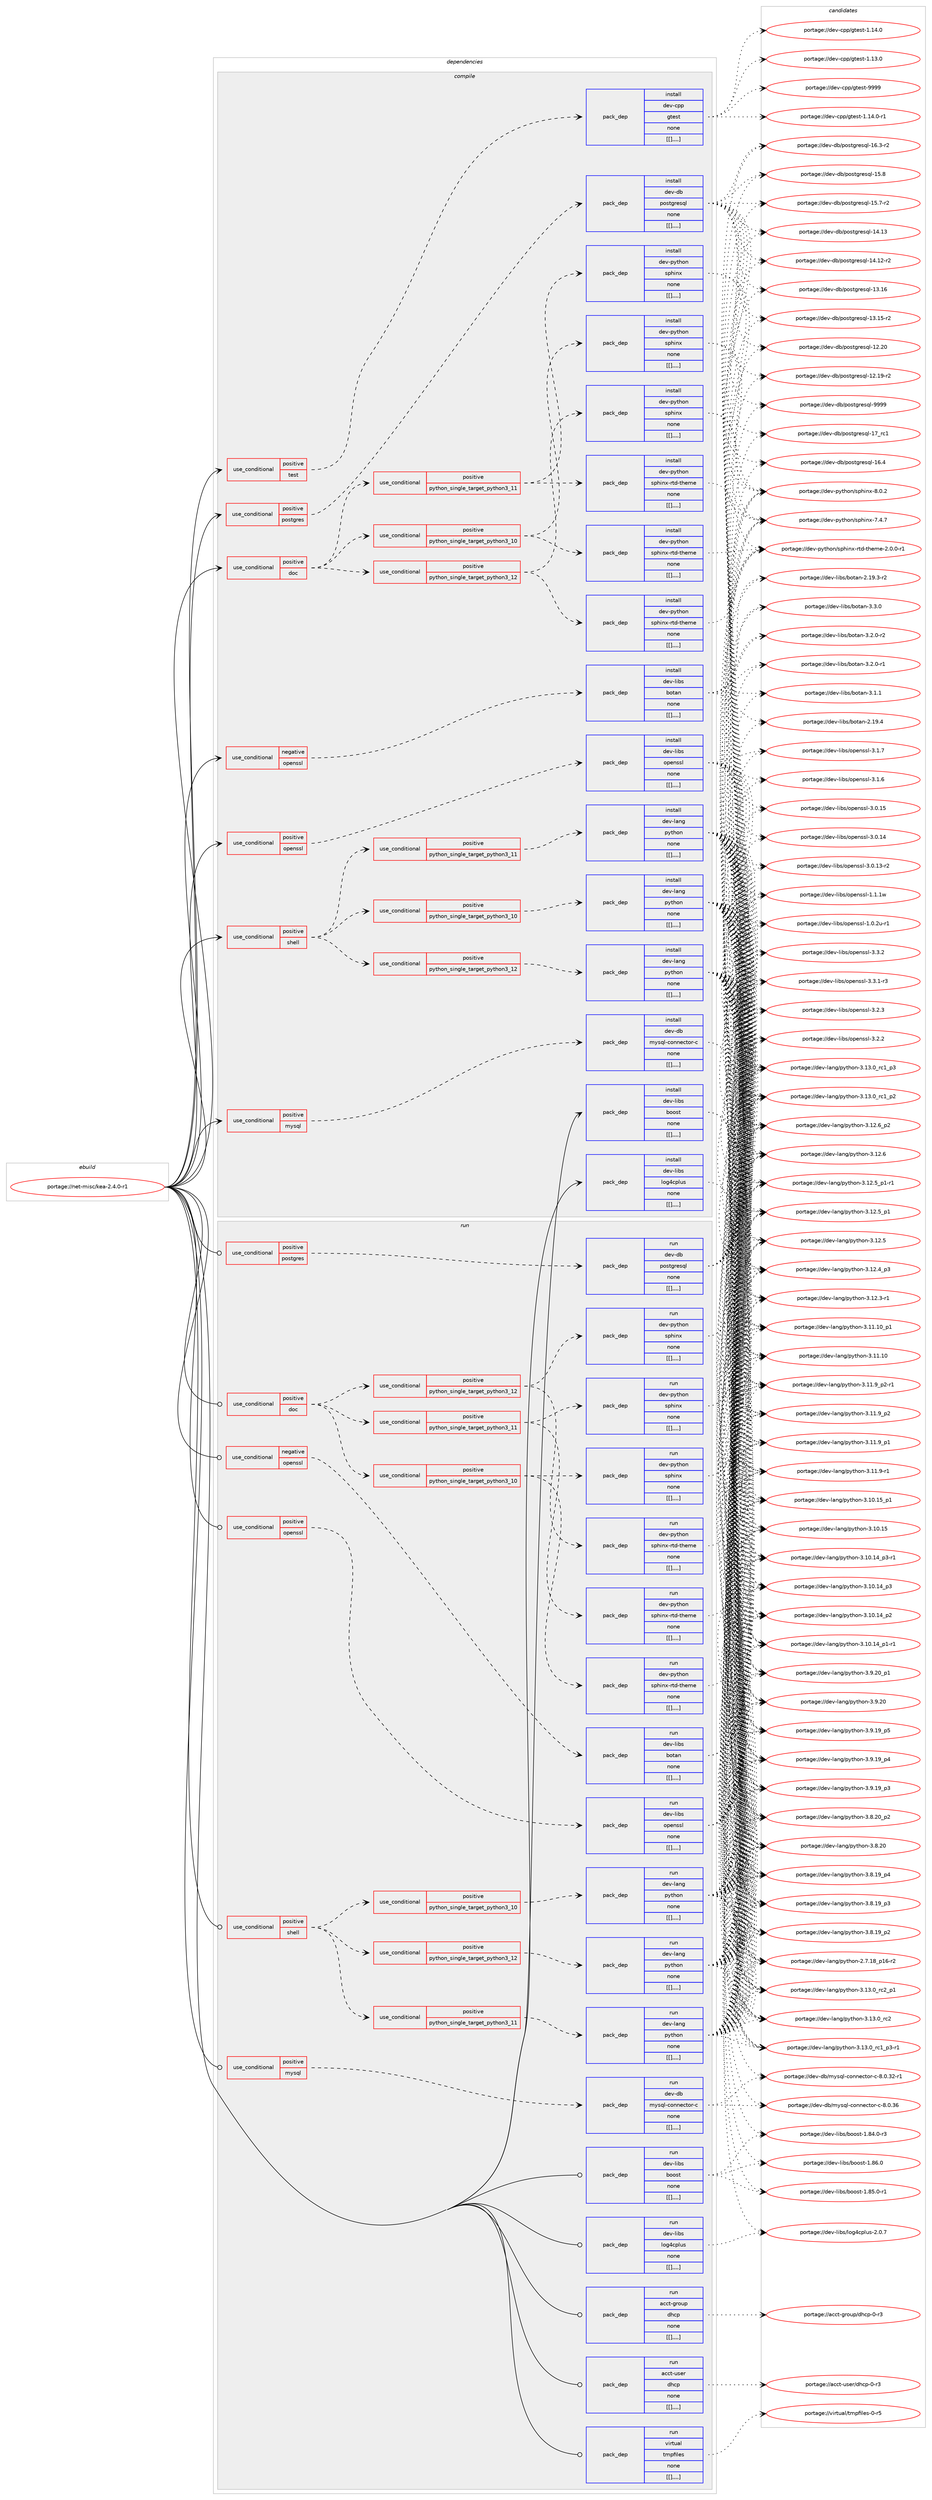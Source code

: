 digraph prolog {

# *************
# Graph options
# *************

newrank=true;
concentrate=true;
compound=true;
graph [rankdir=LR,fontname=Helvetica,fontsize=10,ranksep=1.5];#, ranksep=2.5, nodesep=0.2];
edge  [arrowhead=vee];
node  [fontname=Helvetica,fontsize=10];

# **********
# The ebuild
# **********

subgraph cluster_leftcol {
color=gray;
label=<<i>ebuild</i>>;
id [label="portage://net-misc/kea-2.4.0-r1", color=red, width=4, href="../net-misc/kea-2.4.0-r1.svg"];
}

# ****************
# The dependencies
# ****************

subgraph cluster_midcol {
color=gray;
label=<<i>dependencies</i>>;
subgraph cluster_compile {
fillcolor="#eeeeee";
style=filled;
label=<<i>compile</i>>;
subgraph cond101361 {
dependency381505 [label=<<TABLE BORDER="0" CELLBORDER="1" CELLSPACING="0" CELLPADDING="4"><TR><TD ROWSPAN="3" CELLPADDING="10">use_conditional</TD></TR><TR><TD>negative</TD></TR><TR><TD>openssl</TD></TR></TABLE>>, shape=none, color=red];
subgraph pack277440 {
dependency381506 [label=<<TABLE BORDER="0" CELLBORDER="1" CELLSPACING="0" CELLPADDING="4" WIDTH="220"><TR><TD ROWSPAN="6" CELLPADDING="30">pack_dep</TD></TR><TR><TD WIDTH="110">install</TD></TR><TR><TD>dev-libs</TD></TR><TR><TD>botan</TD></TR><TR><TD>none</TD></TR><TR><TD>[[],,,,]</TD></TR></TABLE>>, shape=none, color=blue];
}
dependency381505:e -> dependency381506:w [weight=20,style="dashed",arrowhead="vee"];
}
id:e -> dependency381505:w [weight=20,style="solid",arrowhead="vee"];
subgraph cond101362 {
dependency381507 [label=<<TABLE BORDER="0" CELLBORDER="1" CELLSPACING="0" CELLPADDING="4"><TR><TD ROWSPAN="3" CELLPADDING="10">use_conditional</TD></TR><TR><TD>positive</TD></TR><TR><TD>doc</TD></TR></TABLE>>, shape=none, color=red];
subgraph cond101363 {
dependency381508 [label=<<TABLE BORDER="0" CELLBORDER="1" CELLSPACING="0" CELLPADDING="4"><TR><TD ROWSPAN="3" CELLPADDING="10">use_conditional</TD></TR><TR><TD>positive</TD></TR><TR><TD>python_single_target_python3_10</TD></TR></TABLE>>, shape=none, color=red];
subgraph pack277441 {
dependency381509 [label=<<TABLE BORDER="0" CELLBORDER="1" CELLSPACING="0" CELLPADDING="4" WIDTH="220"><TR><TD ROWSPAN="6" CELLPADDING="30">pack_dep</TD></TR><TR><TD WIDTH="110">install</TD></TR><TR><TD>dev-python</TD></TR><TR><TD>sphinx</TD></TR><TR><TD>none</TD></TR><TR><TD>[[],,,,]</TD></TR></TABLE>>, shape=none, color=blue];
}
dependency381508:e -> dependency381509:w [weight=20,style="dashed",arrowhead="vee"];
subgraph pack277442 {
dependency381510 [label=<<TABLE BORDER="0" CELLBORDER="1" CELLSPACING="0" CELLPADDING="4" WIDTH="220"><TR><TD ROWSPAN="6" CELLPADDING="30">pack_dep</TD></TR><TR><TD WIDTH="110">install</TD></TR><TR><TD>dev-python</TD></TR><TR><TD>sphinx-rtd-theme</TD></TR><TR><TD>none</TD></TR><TR><TD>[[],,,,]</TD></TR></TABLE>>, shape=none, color=blue];
}
dependency381508:e -> dependency381510:w [weight=20,style="dashed",arrowhead="vee"];
}
dependency381507:e -> dependency381508:w [weight=20,style="dashed",arrowhead="vee"];
subgraph cond101364 {
dependency381511 [label=<<TABLE BORDER="0" CELLBORDER="1" CELLSPACING="0" CELLPADDING="4"><TR><TD ROWSPAN="3" CELLPADDING="10">use_conditional</TD></TR><TR><TD>positive</TD></TR><TR><TD>python_single_target_python3_11</TD></TR></TABLE>>, shape=none, color=red];
subgraph pack277443 {
dependency381512 [label=<<TABLE BORDER="0" CELLBORDER="1" CELLSPACING="0" CELLPADDING="4" WIDTH="220"><TR><TD ROWSPAN="6" CELLPADDING="30">pack_dep</TD></TR><TR><TD WIDTH="110">install</TD></TR><TR><TD>dev-python</TD></TR><TR><TD>sphinx</TD></TR><TR><TD>none</TD></TR><TR><TD>[[],,,,]</TD></TR></TABLE>>, shape=none, color=blue];
}
dependency381511:e -> dependency381512:w [weight=20,style="dashed",arrowhead="vee"];
subgraph pack277444 {
dependency381513 [label=<<TABLE BORDER="0" CELLBORDER="1" CELLSPACING="0" CELLPADDING="4" WIDTH="220"><TR><TD ROWSPAN="6" CELLPADDING="30">pack_dep</TD></TR><TR><TD WIDTH="110">install</TD></TR><TR><TD>dev-python</TD></TR><TR><TD>sphinx-rtd-theme</TD></TR><TR><TD>none</TD></TR><TR><TD>[[],,,,]</TD></TR></TABLE>>, shape=none, color=blue];
}
dependency381511:e -> dependency381513:w [weight=20,style="dashed",arrowhead="vee"];
}
dependency381507:e -> dependency381511:w [weight=20,style="dashed",arrowhead="vee"];
subgraph cond101365 {
dependency381514 [label=<<TABLE BORDER="0" CELLBORDER="1" CELLSPACING="0" CELLPADDING="4"><TR><TD ROWSPAN="3" CELLPADDING="10">use_conditional</TD></TR><TR><TD>positive</TD></TR><TR><TD>python_single_target_python3_12</TD></TR></TABLE>>, shape=none, color=red];
subgraph pack277445 {
dependency381515 [label=<<TABLE BORDER="0" CELLBORDER="1" CELLSPACING="0" CELLPADDING="4" WIDTH="220"><TR><TD ROWSPAN="6" CELLPADDING="30">pack_dep</TD></TR><TR><TD WIDTH="110">install</TD></TR><TR><TD>dev-python</TD></TR><TR><TD>sphinx</TD></TR><TR><TD>none</TD></TR><TR><TD>[[],,,,]</TD></TR></TABLE>>, shape=none, color=blue];
}
dependency381514:e -> dependency381515:w [weight=20,style="dashed",arrowhead="vee"];
subgraph pack277446 {
dependency381516 [label=<<TABLE BORDER="0" CELLBORDER="1" CELLSPACING="0" CELLPADDING="4" WIDTH="220"><TR><TD ROWSPAN="6" CELLPADDING="30">pack_dep</TD></TR><TR><TD WIDTH="110">install</TD></TR><TR><TD>dev-python</TD></TR><TR><TD>sphinx-rtd-theme</TD></TR><TR><TD>none</TD></TR><TR><TD>[[],,,,]</TD></TR></TABLE>>, shape=none, color=blue];
}
dependency381514:e -> dependency381516:w [weight=20,style="dashed",arrowhead="vee"];
}
dependency381507:e -> dependency381514:w [weight=20,style="dashed",arrowhead="vee"];
}
id:e -> dependency381507:w [weight=20,style="solid",arrowhead="vee"];
subgraph cond101366 {
dependency381517 [label=<<TABLE BORDER="0" CELLBORDER="1" CELLSPACING="0" CELLPADDING="4"><TR><TD ROWSPAN="3" CELLPADDING="10">use_conditional</TD></TR><TR><TD>positive</TD></TR><TR><TD>mysql</TD></TR></TABLE>>, shape=none, color=red];
subgraph pack277447 {
dependency381518 [label=<<TABLE BORDER="0" CELLBORDER="1" CELLSPACING="0" CELLPADDING="4" WIDTH="220"><TR><TD ROWSPAN="6" CELLPADDING="30">pack_dep</TD></TR><TR><TD WIDTH="110">install</TD></TR><TR><TD>dev-db</TD></TR><TR><TD>mysql-connector-c</TD></TR><TR><TD>none</TD></TR><TR><TD>[[],,,,]</TD></TR></TABLE>>, shape=none, color=blue];
}
dependency381517:e -> dependency381518:w [weight=20,style="dashed",arrowhead="vee"];
}
id:e -> dependency381517:w [weight=20,style="solid",arrowhead="vee"];
subgraph cond101367 {
dependency381519 [label=<<TABLE BORDER="0" CELLBORDER="1" CELLSPACING="0" CELLPADDING="4"><TR><TD ROWSPAN="3" CELLPADDING="10">use_conditional</TD></TR><TR><TD>positive</TD></TR><TR><TD>openssl</TD></TR></TABLE>>, shape=none, color=red];
subgraph pack277448 {
dependency381520 [label=<<TABLE BORDER="0" CELLBORDER="1" CELLSPACING="0" CELLPADDING="4" WIDTH="220"><TR><TD ROWSPAN="6" CELLPADDING="30">pack_dep</TD></TR><TR><TD WIDTH="110">install</TD></TR><TR><TD>dev-libs</TD></TR><TR><TD>openssl</TD></TR><TR><TD>none</TD></TR><TR><TD>[[],,,,]</TD></TR></TABLE>>, shape=none, color=blue];
}
dependency381519:e -> dependency381520:w [weight=20,style="dashed",arrowhead="vee"];
}
id:e -> dependency381519:w [weight=20,style="solid",arrowhead="vee"];
subgraph cond101368 {
dependency381521 [label=<<TABLE BORDER="0" CELLBORDER="1" CELLSPACING="0" CELLPADDING="4"><TR><TD ROWSPAN="3" CELLPADDING="10">use_conditional</TD></TR><TR><TD>positive</TD></TR><TR><TD>postgres</TD></TR></TABLE>>, shape=none, color=red];
subgraph pack277449 {
dependency381522 [label=<<TABLE BORDER="0" CELLBORDER="1" CELLSPACING="0" CELLPADDING="4" WIDTH="220"><TR><TD ROWSPAN="6" CELLPADDING="30">pack_dep</TD></TR><TR><TD WIDTH="110">install</TD></TR><TR><TD>dev-db</TD></TR><TR><TD>postgresql</TD></TR><TR><TD>none</TD></TR><TR><TD>[[],,,,]</TD></TR></TABLE>>, shape=none, color=blue];
}
dependency381521:e -> dependency381522:w [weight=20,style="dashed",arrowhead="vee"];
}
id:e -> dependency381521:w [weight=20,style="solid",arrowhead="vee"];
subgraph cond101369 {
dependency381523 [label=<<TABLE BORDER="0" CELLBORDER="1" CELLSPACING="0" CELLPADDING="4"><TR><TD ROWSPAN="3" CELLPADDING="10">use_conditional</TD></TR><TR><TD>positive</TD></TR><TR><TD>shell</TD></TR></TABLE>>, shape=none, color=red];
subgraph cond101370 {
dependency381524 [label=<<TABLE BORDER="0" CELLBORDER="1" CELLSPACING="0" CELLPADDING="4"><TR><TD ROWSPAN="3" CELLPADDING="10">use_conditional</TD></TR><TR><TD>positive</TD></TR><TR><TD>python_single_target_python3_10</TD></TR></TABLE>>, shape=none, color=red];
subgraph pack277450 {
dependency381525 [label=<<TABLE BORDER="0" CELLBORDER="1" CELLSPACING="0" CELLPADDING="4" WIDTH="220"><TR><TD ROWSPAN="6" CELLPADDING="30">pack_dep</TD></TR><TR><TD WIDTH="110">install</TD></TR><TR><TD>dev-lang</TD></TR><TR><TD>python</TD></TR><TR><TD>none</TD></TR><TR><TD>[[],,,,]</TD></TR></TABLE>>, shape=none, color=blue];
}
dependency381524:e -> dependency381525:w [weight=20,style="dashed",arrowhead="vee"];
}
dependency381523:e -> dependency381524:w [weight=20,style="dashed",arrowhead="vee"];
subgraph cond101371 {
dependency381526 [label=<<TABLE BORDER="0" CELLBORDER="1" CELLSPACING="0" CELLPADDING="4"><TR><TD ROWSPAN="3" CELLPADDING="10">use_conditional</TD></TR><TR><TD>positive</TD></TR><TR><TD>python_single_target_python3_11</TD></TR></TABLE>>, shape=none, color=red];
subgraph pack277451 {
dependency381527 [label=<<TABLE BORDER="0" CELLBORDER="1" CELLSPACING="0" CELLPADDING="4" WIDTH="220"><TR><TD ROWSPAN="6" CELLPADDING="30">pack_dep</TD></TR><TR><TD WIDTH="110">install</TD></TR><TR><TD>dev-lang</TD></TR><TR><TD>python</TD></TR><TR><TD>none</TD></TR><TR><TD>[[],,,,]</TD></TR></TABLE>>, shape=none, color=blue];
}
dependency381526:e -> dependency381527:w [weight=20,style="dashed",arrowhead="vee"];
}
dependency381523:e -> dependency381526:w [weight=20,style="dashed",arrowhead="vee"];
subgraph cond101372 {
dependency381528 [label=<<TABLE BORDER="0" CELLBORDER="1" CELLSPACING="0" CELLPADDING="4"><TR><TD ROWSPAN="3" CELLPADDING="10">use_conditional</TD></TR><TR><TD>positive</TD></TR><TR><TD>python_single_target_python3_12</TD></TR></TABLE>>, shape=none, color=red];
subgraph pack277452 {
dependency381529 [label=<<TABLE BORDER="0" CELLBORDER="1" CELLSPACING="0" CELLPADDING="4" WIDTH="220"><TR><TD ROWSPAN="6" CELLPADDING="30">pack_dep</TD></TR><TR><TD WIDTH="110">install</TD></TR><TR><TD>dev-lang</TD></TR><TR><TD>python</TD></TR><TR><TD>none</TD></TR><TR><TD>[[],,,,]</TD></TR></TABLE>>, shape=none, color=blue];
}
dependency381528:e -> dependency381529:w [weight=20,style="dashed",arrowhead="vee"];
}
dependency381523:e -> dependency381528:w [weight=20,style="dashed",arrowhead="vee"];
}
id:e -> dependency381523:w [weight=20,style="solid",arrowhead="vee"];
subgraph cond101373 {
dependency381530 [label=<<TABLE BORDER="0" CELLBORDER="1" CELLSPACING="0" CELLPADDING="4"><TR><TD ROWSPAN="3" CELLPADDING="10">use_conditional</TD></TR><TR><TD>positive</TD></TR><TR><TD>test</TD></TR></TABLE>>, shape=none, color=red];
subgraph pack277453 {
dependency381531 [label=<<TABLE BORDER="0" CELLBORDER="1" CELLSPACING="0" CELLPADDING="4" WIDTH="220"><TR><TD ROWSPAN="6" CELLPADDING="30">pack_dep</TD></TR><TR><TD WIDTH="110">install</TD></TR><TR><TD>dev-cpp</TD></TR><TR><TD>gtest</TD></TR><TR><TD>none</TD></TR><TR><TD>[[],,,,]</TD></TR></TABLE>>, shape=none, color=blue];
}
dependency381530:e -> dependency381531:w [weight=20,style="dashed",arrowhead="vee"];
}
id:e -> dependency381530:w [weight=20,style="solid",arrowhead="vee"];
subgraph pack277454 {
dependency381532 [label=<<TABLE BORDER="0" CELLBORDER="1" CELLSPACING="0" CELLPADDING="4" WIDTH="220"><TR><TD ROWSPAN="6" CELLPADDING="30">pack_dep</TD></TR><TR><TD WIDTH="110">install</TD></TR><TR><TD>dev-libs</TD></TR><TR><TD>boost</TD></TR><TR><TD>none</TD></TR><TR><TD>[[],,,,]</TD></TR></TABLE>>, shape=none, color=blue];
}
id:e -> dependency381532:w [weight=20,style="solid",arrowhead="vee"];
subgraph pack277455 {
dependency381533 [label=<<TABLE BORDER="0" CELLBORDER="1" CELLSPACING="0" CELLPADDING="4" WIDTH="220"><TR><TD ROWSPAN="6" CELLPADDING="30">pack_dep</TD></TR><TR><TD WIDTH="110">install</TD></TR><TR><TD>dev-libs</TD></TR><TR><TD>log4cplus</TD></TR><TR><TD>none</TD></TR><TR><TD>[[],,,,]</TD></TR></TABLE>>, shape=none, color=blue];
}
id:e -> dependency381533:w [weight=20,style="solid",arrowhead="vee"];
}
subgraph cluster_compileandrun {
fillcolor="#eeeeee";
style=filled;
label=<<i>compile and run</i>>;
}
subgraph cluster_run {
fillcolor="#eeeeee";
style=filled;
label=<<i>run</i>>;
subgraph cond101374 {
dependency381534 [label=<<TABLE BORDER="0" CELLBORDER="1" CELLSPACING="0" CELLPADDING="4"><TR><TD ROWSPAN="3" CELLPADDING="10">use_conditional</TD></TR><TR><TD>negative</TD></TR><TR><TD>openssl</TD></TR></TABLE>>, shape=none, color=red];
subgraph pack277456 {
dependency381535 [label=<<TABLE BORDER="0" CELLBORDER="1" CELLSPACING="0" CELLPADDING="4" WIDTH="220"><TR><TD ROWSPAN="6" CELLPADDING="30">pack_dep</TD></TR><TR><TD WIDTH="110">run</TD></TR><TR><TD>dev-libs</TD></TR><TR><TD>botan</TD></TR><TR><TD>none</TD></TR><TR><TD>[[],,,,]</TD></TR></TABLE>>, shape=none, color=blue];
}
dependency381534:e -> dependency381535:w [weight=20,style="dashed",arrowhead="vee"];
}
id:e -> dependency381534:w [weight=20,style="solid",arrowhead="odot"];
subgraph cond101375 {
dependency381536 [label=<<TABLE BORDER="0" CELLBORDER="1" CELLSPACING="0" CELLPADDING="4"><TR><TD ROWSPAN="3" CELLPADDING="10">use_conditional</TD></TR><TR><TD>positive</TD></TR><TR><TD>doc</TD></TR></TABLE>>, shape=none, color=red];
subgraph cond101376 {
dependency381537 [label=<<TABLE BORDER="0" CELLBORDER="1" CELLSPACING="0" CELLPADDING="4"><TR><TD ROWSPAN="3" CELLPADDING="10">use_conditional</TD></TR><TR><TD>positive</TD></TR><TR><TD>python_single_target_python3_10</TD></TR></TABLE>>, shape=none, color=red];
subgraph pack277457 {
dependency381538 [label=<<TABLE BORDER="0" CELLBORDER="1" CELLSPACING="0" CELLPADDING="4" WIDTH="220"><TR><TD ROWSPAN="6" CELLPADDING="30">pack_dep</TD></TR><TR><TD WIDTH="110">run</TD></TR><TR><TD>dev-python</TD></TR><TR><TD>sphinx</TD></TR><TR><TD>none</TD></TR><TR><TD>[[],,,,]</TD></TR></TABLE>>, shape=none, color=blue];
}
dependency381537:e -> dependency381538:w [weight=20,style="dashed",arrowhead="vee"];
subgraph pack277458 {
dependency381539 [label=<<TABLE BORDER="0" CELLBORDER="1" CELLSPACING="0" CELLPADDING="4" WIDTH="220"><TR><TD ROWSPAN="6" CELLPADDING="30">pack_dep</TD></TR><TR><TD WIDTH="110">run</TD></TR><TR><TD>dev-python</TD></TR><TR><TD>sphinx-rtd-theme</TD></TR><TR><TD>none</TD></TR><TR><TD>[[],,,,]</TD></TR></TABLE>>, shape=none, color=blue];
}
dependency381537:e -> dependency381539:w [weight=20,style="dashed",arrowhead="vee"];
}
dependency381536:e -> dependency381537:w [weight=20,style="dashed",arrowhead="vee"];
subgraph cond101377 {
dependency381540 [label=<<TABLE BORDER="0" CELLBORDER="1" CELLSPACING="0" CELLPADDING="4"><TR><TD ROWSPAN="3" CELLPADDING="10">use_conditional</TD></TR><TR><TD>positive</TD></TR><TR><TD>python_single_target_python3_11</TD></TR></TABLE>>, shape=none, color=red];
subgraph pack277459 {
dependency381541 [label=<<TABLE BORDER="0" CELLBORDER="1" CELLSPACING="0" CELLPADDING="4" WIDTH="220"><TR><TD ROWSPAN="6" CELLPADDING="30">pack_dep</TD></TR><TR><TD WIDTH="110">run</TD></TR><TR><TD>dev-python</TD></TR><TR><TD>sphinx</TD></TR><TR><TD>none</TD></TR><TR><TD>[[],,,,]</TD></TR></TABLE>>, shape=none, color=blue];
}
dependency381540:e -> dependency381541:w [weight=20,style="dashed",arrowhead="vee"];
subgraph pack277460 {
dependency381542 [label=<<TABLE BORDER="0" CELLBORDER="1" CELLSPACING="0" CELLPADDING="4" WIDTH="220"><TR><TD ROWSPAN="6" CELLPADDING="30">pack_dep</TD></TR><TR><TD WIDTH="110">run</TD></TR><TR><TD>dev-python</TD></TR><TR><TD>sphinx-rtd-theme</TD></TR><TR><TD>none</TD></TR><TR><TD>[[],,,,]</TD></TR></TABLE>>, shape=none, color=blue];
}
dependency381540:e -> dependency381542:w [weight=20,style="dashed",arrowhead="vee"];
}
dependency381536:e -> dependency381540:w [weight=20,style="dashed",arrowhead="vee"];
subgraph cond101378 {
dependency381543 [label=<<TABLE BORDER="0" CELLBORDER="1" CELLSPACING="0" CELLPADDING="4"><TR><TD ROWSPAN="3" CELLPADDING="10">use_conditional</TD></TR><TR><TD>positive</TD></TR><TR><TD>python_single_target_python3_12</TD></TR></TABLE>>, shape=none, color=red];
subgraph pack277461 {
dependency381544 [label=<<TABLE BORDER="0" CELLBORDER="1" CELLSPACING="0" CELLPADDING="4" WIDTH="220"><TR><TD ROWSPAN="6" CELLPADDING="30">pack_dep</TD></TR><TR><TD WIDTH="110">run</TD></TR><TR><TD>dev-python</TD></TR><TR><TD>sphinx</TD></TR><TR><TD>none</TD></TR><TR><TD>[[],,,,]</TD></TR></TABLE>>, shape=none, color=blue];
}
dependency381543:e -> dependency381544:w [weight=20,style="dashed",arrowhead="vee"];
subgraph pack277462 {
dependency381545 [label=<<TABLE BORDER="0" CELLBORDER="1" CELLSPACING="0" CELLPADDING="4" WIDTH="220"><TR><TD ROWSPAN="6" CELLPADDING="30">pack_dep</TD></TR><TR><TD WIDTH="110">run</TD></TR><TR><TD>dev-python</TD></TR><TR><TD>sphinx-rtd-theme</TD></TR><TR><TD>none</TD></TR><TR><TD>[[],,,,]</TD></TR></TABLE>>, shape=none, color=blue];
}
dependency381543:e -> dependency381545:w [weight=20,style="dashed",arrowhead="vee"];
}
dependency381536:e -> dependency381543:w [weight=20,style="dashed",arrowhead="vee"];
}
id:e -> dependency381536:w [weight=20,style="solid",arrowhead="odot"];
subgraph cond101379 {
dependency381546 [label=<<TABLE BORDER="0" CELLBORDER="1" CELLSPACING="0" CELLPADDING="4"><TR><TD ROWSPAN="3" CELLPADDING="10">use_conditional</TD></TR><TR><TD>positive</TD></TR><TR><TD>mysql</TD></TR></TABLE>>, shape=none, color=red];
subgraph pack277463 {
dependency381547 [label=<<TABLE BORDER="0" CELLBORDER="1" CELLSPACING="0" CELLPADDING="4" WIDTH="220"><TR><TD ROWSPAN="6" CELLPADDING="30">pack_dep</TD></TR><TR><TD WIDTH="110">run</TD></TR><TR><TD>dev-db</TD></TR><TR><TD>mysql-connector-c</TD></TR><TR><TD>none</TD></TR><TR><TD>[[],,,,]</TD></TR></TABLE>>, shape=none, color=blue];
}
dependency381546:e -> dependency381547:w [weight=20,style="dashed",arrowhead="vee"];
}
id:e -> dependency381546:w [weight=20,style="solid",arrowhead="odot"];
subgraph cond101380 {
dependency381548 [label=<<TABLE BORDER="0" CELLBORDER="1" CELLSPACING="0" CELLPADDING="4"><TR><TD ROWSPAN="3" CELLPADDING="10">use_conditional</TD></TR><TR><TD>positive</TD></TR><TR><TD>openssl</TD></TR></TABLE>>, shape=none, color=red];
subgraph pack277464 {
dependency381549 [label=<<TABLE BORDER="0" CELLBORDER="1" CELLSPACING="0" CELLPADDING="4" WIDTH="220"><TR><TD ROWSPAN="6" CELLPADDING="30">pack_dep</TD></TR><TR><TD WIDTH="110">run</TD></TR><TR><TD>dev-libs</TD></TR><TR><TD>openssl</TD></TR><TR><TD>none</TD></TR><TR><TD>[[],,,,]</TD></TR></TABLE>>, shape=none, color=blue];
}
dependency381548:e -> dependency381549:w [weight=20,style="dashed",arrowhead="vee"];
}
id:e -> dependency381548:w [weight=20,style="solid",arrowhead="odot"];
subgraph cond101381 {
dependency381550 [label=<<TABLE BORDER="0" CELLBORDER="1" CELLSPACING="0" CELLPADDING="4"><TR><TD ROWSPAN="3" CELLPADDING="10">use_conditional</TD></TR><TR><TD>positive</TD></TR><TR><TD>postgres</TD></TR></TABLE>>, shape=none, color=red];
subgraph pack277465 {
dependency381551 [label=<<TABLE BORDER="0" CELLBORDER="1" CELLSPACING="0" CELLPADDING="4" WIDTH="220"><TR><TD ROWSPAN="6" CELLPADDING="30">pack_dep</TD></TR><TR><TD WIDTH="110">run</TD></TR><TR><TD>dev-db</TD></TR><TR><TD>postgresql</TD></TR><TR><TD>none</TD></TR><TR><TD>[[],,,,]</TD></TR></TABLE>>, shape=none, color=blue];
}
dependency381550:e -> dependency381551:w [weight=20,style="dashed",arrowhead="vee"];
}
id:e -> dependency381550:w [weight=20,style="solid",arrowhead="odot"];
subgraph cond101382 {
dependency381552 [label=<<TABLE BORDER="0" CELLBORDER="1" CELLSPACING="0" CELLPADDING="4"><TR><TD ROWSPAN="3" CELLPADDING="10">use_conditional</TD></TR><TR><TD>positive</TD></TR><TR><TD>shell</TD></TR></TABLE>>, shape=none, color=red];
subgraph cond101383 {
dependency381553 [label=<<TABLE BORDER="0" CELLBORDER="1" CELLSPACING="0" CELLPADDING="4"><TR><TD ROWSPAN="3" CELLPADDING="10">use_conditional</TD></TR><TR><TD>positive</TD></TR><TR><TD>python_single_target_python3_10</TD></TR></TABLE>>, shape=none, color=red];
subgraph pack277466 {
dependency381554 [label=<<TABLE BORDER="0" CELLBORDER="1" CELLSPACING="0" CELLPADDING="4" WIDTH="220"><TR><TD ROWSPAN="6" CELLPADDING="30">pack_dep</TD></TR><TR><TD WIDTH="110">run</TD></TR><TR><TD>dev-lang</TD></TR><TR><TD>python</TD></TR><TR><TD>none</TD></TR><TR><TD>[[],,,,]</TD></TR></TABLE>>, shape=none, color=blue];
}
dependency381553:e -> dependency381554:w [weight=20,style="dashed",arrowhead="vee"];
}
dependency381552:e -> dependency381553:w [weight=20,style="dashed",arrowhead="vee"];
subgraph cond101384 {
dependency381555 [label=<<TABLE BORDER="0" CELLBORDER="1" CELLSPACING="0" CELLPADDING="4"><TR><TD ROWSPAN="3" CELLPADDING="10">use_conditional</TD></TR><TR><TD>positive</TD></TR><TR><TD>python_single_target_python3_11</TD></TR></TABLE>>, shape=none, color=red];
subgraph pack277467 {
dependency381556 [label=<<TABLE BORDER="0" CELLBORDER="1" CELLSPACING="0" CELLPADDING="4" WIDTH="220"><TR><TD ROWSPAN="6" CELLPADDING="30">pack_dep</TD></TR><TR><TD WIDTH="110">run</TD></TR><TR><TD>dev-lang</TD></TR><TR><TD>python</TD></TR><TR><TD>none</TD></TR><TR><TD>[[],,,,]</TD></TR></TABLE>>, shape=none, color=blue];
}
dependency381555:e -> dependency381556:w [weight=20,style="dashed",arrowhead="vee"];
}
dependency381552:e -> dependency381555:w [weight=20,style="dashed",arrowhead="vee"];
subgraph cond101385 {
dependency381557 [label=<<TABLE BORDER="0" CELLBORDER="1" CELLSPACING="0" CELLPADDING="4"><TR><TD ROWSPAN="3" CELLPADDING="10">use_conditional</TD></TR><TR><TD>positive</TD></TR><TR><TD>python_single_target_python3_12</TD></TR></TABLE>>, shape=none, color=red];
subgraph pack277468 {
dependency381558 [label=<<TABLE BORDER="0" CELLBORDER="1" CELLSPACING="0" CELLPADDING="4" WIDTH="220"><TR><TD ROWSPAN="6" CELLPADDING="30">pack_dep</TD></TR><TR><TD WIDTH="110">run</TD></TR><TR><TD>dev-lang</TD></TR><TR><TD>python</TD></TR><TR><TD>none</TD></TR><TR><TD>[[],,,,]</TD></TR></TABLE>>, shape=none, color=blue];
}
dependency381557:e -> dependency381558:w [weight=20,style="dashed",arrowhead="vee"];
}
dependency381552:e -> dependency381557:w [weight=20,style="dashed",arrowhead="vee"];
}
id:e -> dependency381552:w [weight=20,style="solid",arrowhead="odot"];
subgraph pack277469 {
dependency381559 [label=<<TABLE BORDER="0" CELLBORDER="1" CELLSPACING="0" CELLPADDING="4" WIDTH="220"><TR><TD ROWSPAN="6" CELLPADDING="30">pack_dep</TD></TR><TR><TD WIDTH="110">run</TD></TR><TR><TD>acct-group</TD></TR><TR><TD>dhcp</TD></TR><TR><TD>none</TD></TR><TR><TD>[[],,,,]</TD></TR></TABLE>>, shape=none, color=blue];
}
id:e -> dependency381559:w [weight=20,style="solid",arrowhead="odot"];
subgraph pack277470 {
dependency381560 [label=<<TABLE BORDER="0" CELLBORDER="1" CELLSPACING="0" CELLPADDING="4" WIDTH="220"><TR><TD ROWSPAN="6" CELLPADDING="30">pack_dep</TD></TR><TR><TD WIDTH="110">run</TD></TR><TR><TD>acct-user</TD></TR><TR><TD>dhcp</TD></TR><TR><TD>none</TD></TR><TR><TD>[[],,,,]</TD></TR></TABLE>>, shape=none, color=blue];
}
id:e -> dependency381560:w [weight=20,style="solid",arrowhead="odot"];
subgraph pack277471 {
dependency381561 [label=<<TABLE BORDER="0" CELLBORDER="1" CELLSPACING="0" CELLPADDING="4" WIDTH="220"><TR><TD ROWSPAN="6" CELLPADDING="30">pack_dep</TD></TR><TR><TD WIDTH="110">run</TD></TR><TR><TD>dev-libs</TD></TR><TR><TD>boost</TD></TR><TR><TD>none</TD></TR><TR><TD>[[],,,,]</TD></TR></TABLE>>, shape=none, color=blue];
}
id:e -> dependency381561:w [weight=20,style="solid",arrowhead="odot"];
subgraph pack277472 {
dependency381562 [label=<<TABLE BORDER="0" CELLBORDER="1" CELLSPACING="0" CELLPADDING="4" WIDTH="220"><TR><TD ROWSPAN="6" CELLPADDING="30">pack_dep</TD></TR><TR><TD WIDTH="110">run</TD></TR><TR><TD>dev-libs</TD></TR><TR><TD>log4cplus</TD></TR><TR><TD>none</TD></TR><TR><TD>[[],,,,]</TD></TR></TABLE>>, shape=none, color=blue];
}
id:e -> dependency381562:w [weight=20,style="solid",arrowhead="odot"];
subgraph pack277473 {
dependency381563 [label=<<TABLE BORDER="0" CELLBORDER="1" CELLSPACING="0" CELLPADDING="4" WIDTH="220"><TR><TD ROWSPAN="6" CELLPADDING="30">pack_dep</TD></TR><TR><TD WIDTH="110">run</TD></TR><TR><TD>virtual</TD></TR><TR><TD>tmpfiles</TD></TR><TR><TD>none</TD></TR><TR><TD>[[],,,,]</TD></TR></TABLE>>, shape=none, color=blue];
}
id:e -> dependency381563:w [weight=20,style="solid",arrowhead="odot"];
}
}

# **************
# The candidates
# **************

subgraph cluster_choices {
rank=same;
color=gray;
label=<<i>candidates</i>>;

subgraph choice277440 {
color=black;
nodesep=1;
choice1001011184510810598115479811111697110455146514648 [label="portage://dev-libs/botan-3.3.0", color=red, width=4,href="../dev-libs/botan-3.3.0.svg"];
choice10010111845108105981154798111116971104551465046484511450 [label="portage://dev-libs/botan-3.2.0-r2", color=red, width=4,href="../dev-libs/botan-3.2.0-r2.svg"];
choice10010111845108105981154798111116971104551465046484511449 [label="portage://dev-libs/botan-3.2.0-r1", color=red, width=4,href="../dev-libs/botan-3.2.0-r1.svg"];
choice1001011184510810598115479811111697110455146494649 [label="portage://dev-libs/botan-3.1.1", color=red, width=4,href="../dev-libs/botan-3.1.1.svg"];
choice100101118451081059811547981111169711045504649574652 [label="portage://dev-libs/botan-2.19.4", color=red, width=4,href="../dev-libs/botan-2.19.4.svg"];
choice1001011184510810598115479811111697110455046495746514511450 [label="portage://dev-libs/botan-2.19.3-r2", color=red, width=4,href="../dev-libs/botan-2.19.3-r2.svg"];
dependency381506:e -> choice1001011184510810598115479811111697110455146514648:w [style=dotted,weight="100"];
dependency381506:e -> choice10010111845108105981154798111116971104551465046484511450:w [style=dotted,weight="100"];
dependency381506:e -> choice10010111845108105981154798111116971104551465046484511449:w [style=dotted,weight="100"];
dependency381506:e -> choice1001011184510810598115479811111697110455146494649:w [style=dotted,weight="100"];
dependency381506:e -> choice100101118451081059811547981111169711045504649574652:w [style=dotted,weight="100"];
dependency381506:e -> choice1001011184510810598115479811111697110455046495746514511450:w [style=dotted,weight="100"];
}
subgraph choice277441 {
color=black;
nodesep=1;
choice1001011184511212111610411111047115112104105110120455646484650 [label="portage://dev-python/sphinx-8.0.2", color=red, width=4,href="../dev-python/sphinx-8.0.2.svg"];
choice1001011184511212111610411111047115112104105110120455546524655 [label="portage://dev-python/sphinx-7.4.7", color=red, width=4,href="../dev-python/sphinx-7.4.7.svg"];
dependency381509:e -> choice1001011184511212111610411111047115112104105110120455646484650:w [style=dotted,weight="100"];
dependency381509:e -> choice1001011184511212111610411111047115112104105110120455546524655:w [style=dotted,weight="100"];
}
subgraph choice277442 {
color=black;
nodesep=1;
choice100101118451121211161041111104711511210410511012045114116100451161041011091014550464846484511449 [label="portage://dev-python/sphinx-rtd-theme-2.0.0-r1", color=red, width=4,href="../dev-python/sphinx-rtd-theme-2.0.0-r1.svg"];
dependency381510:e -> choice100101118451121211161041111104711511210410511012045114116100451161041011091014550464846484511449:w [style=dotted,weight="100"];
}
subgraph choice277443 {
color=black;
nodesep=1;
choice1001011184511212111610411111047115112104105110120455646484650 [label="portage://dev-python/sphinx-8.0.2", color=red, width=4,href="../dev-python/sphinx-8.0.2.svg"];
choice1001011184511212111610411111047115112104105110120455546524655 [label="portage://dev-python/sphinx-7.4.7", color=red, width=4,href="../dev-python/sphinx-7.4.7.svg"];
dependency381512:e -> choice1001011184511212111610411111047115112104105110120455646484650:w [style=dotted,weight="100"];
dependency381512:e -> choice1001011184511212111610411111047115112104105110120455546524655:w [style=dotted,weight="100"];
}
subgraph choice277444 {
color=black;
nodesep=1;
choice100101118451121211161041111104711511210410511012045114116100451161041011091014550464846484511449 [label="portage://dev-python/sphinx-rtd-theme-2.0.0-r1", color=red, width=4,href="../dev-python/sphinx-rtd-theme-2.0.0-r1.svg"];
dependency381513:e -> choice100101118451121211161041111104711511210410511012045114116100451161041011091014550464846484511449:w [style=dotted,weight="100"];
}
subgraph choice277445 {
color=black;
nodesep=1;
choice1001011184511212111610411111047115112104105110120455646484650 [label="portage://dev-python/sphinx-8.0.2", color=red, width=4,href="../dev-python/sphinx-8.0.2.svg"];
choice1001011184511212111610411111047115112104105110120455546524655 [label="portage://dev-python/sphinx-7.4.7", color=red, width=4,href="../dev-python/sphinx-7.4.7.svg"];
dependency381515:e -> choice1001011184511212111610411111047115112104105110120455646484650:w [style=dotted,weight="100"];
dependency381515:e -> choice1001011184511212111610411111047115112104105110120455546524655:w [style=dotted,weight="100"];
}
subgraph choice277446 {
color=black;
nodesep=1;
choice100101118451121211161041111104711511210410511012045114116100451161041011091014550464846484511449 [label="portage://dev-python/sphinx-rtd-theme-2.0.0-r1", color=red, width=4,href="../dev-python/sphinx-rtd-theme-2.0.0-r1.svg"];
dependency381516:e -> choice100101118451121211161041111104711511210410511012045114116100451161041011091014550464846484511449:w [style=dotted,weight="100"];
}
subgraph choice277447 {
color=black;
nodesep=1;
choice100101118451009847109121115113108459911111011010199116111114459945564648465154 [label="portage://dev-db/mysql-connector-c-8.0.36", color=red, width=4,href="../dev-db/mysql-connector-c-8.0.36.svg"];
choice1001011184510098471091211151131084599111110110101991161111144599455646484651504511449 [label="portage://dev-db/mysql-connector-c-8.0.32-r1", color=red, width=4,href="../dev-db/mysql-connector-c-8.0.32-r1.svg"];
dependency381518:e -> choice100101118451009847109121115113108459911111011010199116111114459945564648465154:w [style=dotted,weight="100"];
dependency381518:e -> choice1001011184510098471091211151131084599111110110101991161111144599455646484651504511449:w [style=dotted,weight="100"];
}
subgraph choice277448 {
color=black;
nodesep=1;
choice100101118451081059811547111112101110115115108455146514650 [label="portage://dev-libs/openssl-3.3.2", color=red, width=4,href="../dev-libs/openssl-3.3.2.svg"];
choice1001011184510810598115471111121011101151151084551465146494511451 [label="portage://dev-libs/openssl-3.3.1-r3", color=red, width=4,href="../dev-libs/openssl-3.3.1-r3.svg"];
choice100101118451081059811547111112101110115115108455146504651 [label="portage://dev-libs/openssl-3.2.3", color=red, width=4,href="../dev-libs/openssl-3.2.3.svg"];
choice100101118451081059811547111112101110115115108455146504650 [label="portage://dev-libs/openssl-3.2.2", color=red, width=4,href="../dev-libs/openssl-3.2.2.svg"];
choice100101118451081059811547111112101110115115108455146494655 [label="portage://dev-libs/openssl-3.1.7", color=red, width=4,href="../dev-libs/openssl-3.1.7.svg"];
choice100101118451081059811547111112101110115115108455146494654 [label="portage://dev-libs/openssl-3.1.6", color=red, width=4,href="../dev-libs/openssl-3.1.6.svg"];
choice10010111845108105981154711111210111011511510845514648464953 [label="portage://dev-libs/openssl-3.0.15", color=red, width=4,href="../dev-libs/openssl-3.0.15.svg"];
choice10010111845108105981154711111210111011511510845514648464952 [label="portage://dev-libs/openssl-3.0.14", color=red, width=4,href="../dev-libs/openssl-3.0.14.svg"];
choice100101118451081059811547111112101110115115108455146484649514511450 [label="portage://dev-libs/openssl-3.0.13-r2", color=red, width=4,href="../dev-libs/openssl-3.0.13-r2.svg"];
choice100101118451081059811547111112101110115115108454946494649119 [label="portage://dev-libs/openssl-1.1.1w", color=red, width=4,href="../dev-libs/openssl-1.1.1w.svg"];
choice1001011184510810598115471111121011101151151084549464846501174511449 [label="portage://dev-libs/openssl-1.0.2u-r1", color=red, width=4,href="../dev-libs/openssl-1.0.2u-r1.svg"];
dependency381520:e -> choice100101118451081059811547111112101110115115108455146514650:w [style=dotted,weight="100"];
dependency381520:e -> choice1001011184510810598115471111121011101151151084551465146494511451:w [style=dotted,weight="100"];
dependency381520:e -> choice100101118451081059811547111112101110115115108455146504651:w [style=dotted,weight="100"];
dependency381520:e -> choice100101118451081059811547111112101110115115108455146504650:w [style=dotted,weight="100"];
dependency381520:e -> choice100101118451081059811547111112101110115115108455146494655:w [style=dotted,weight="100"];
dependency381520:e -> choice100101118451081059811547111112101110115115108455146494654:w [style=dotted,weight="100"];
dependency381520:e -> choice10010111845108105981154711111210111011511510845514648464953:w [style=dotted,weight="100"];
dependency381520:e -> choice10010111845108105981154711111210111011511510845514648464952:w [style=dotted,weight="100"];
dependency381520:e -> choice100101118451081059811547111112101110115115108455146484649514511450:w [style=dotted,weight="100"];
dependency381520:e -> choice100101118451081059811547111112101110115115108454946494649119:w [style=dotted,weight="100"];
dependency381520:e -> choice1001011184510810598115471111121011101151151084549464846501174511449:w [style=dotted,weight="100"];
}
subgraph choice277449 {
color=black;
nodesep=1;
choice1001011184510098471121111151161031141011151131084557575757 [label="portage://dev-db/postgresql-9999", color=red, width=4,href="../dev-db/postgresql-9999.svg"];
choice100101118451009847112111115116103114101115113108454955951149949 [label="portage://dev-db/postgresql-17_rc1", color=red, width=4,href="../dev-db/postgresql-17_rc1.svg"];
choice1001011184510098471121111151161031141011151131084549544652 [label="portage://dev-db/postgresql-16.4", color=red, width=4,href="../dev-db/postgresql-16.4.svg"];
choice10010111845100984711211111511610311410111511310845495446514511450 [label="portage://dev-db/postgresql-16.3-r2", color=red, width=4,href="../dev-db/postgresql-16.3-r2.svg"];
choice1001011184510098471121111151161031141011151131084549534656 [label="portage://dev-db/postgresql-15.8", color=red, width=4,href="../dev-db/postgresql-15.8.svg"];
choice10010111845100984711211111511610311410111511310845495346554511450 [label="portage://dev-db/postgresql-15.7-r2", color=red, width=4,href="../dev-db/postgresql-15.7-r2.svg"];
choice100101118451009847112111115116103114101115113108454952464951 [label="portage://dev-db/postgresql-14.13", color=red, width=4,href="../dev-db/postgresql-14.13.svg"];
choice1001011184510098471121111151161031141011151131084549524649504511450 [label="portage://dev-db/postgresql-14.12-r2", color=red, width=4,href="../dev-db/postgresql-14.12-r2.svg"];
choice100101118451009847112111115116103114101115113108454951464954 [label="portage://dev-db/postgresql-13.16", color=red, width=4,href="../dev-db/postgresql-13.16.svg"];
choice1001011184510098471121111151161031141011151131084549514649534511450 [label="portage://dev-db/postgresql-13.15-r2", color=red, width=4,href="../dev-db/postgresql-13.15-r2.svg"];
choice100101118451009847112111115116103114101115113108454950465048 [label="portage://dev-db/postgresql-12.20", color=red, width=4,href="../dev-db/postgresql-12.20.svg"];
choice1001011184510098471121111151161031141011151131084549504649574511450 [label="portage://dev-db/postgresql-12.19-r2", color=red, width=4,href="../dev-db/postgresql-12.19-r2.svg"];
dependency381522:e -> choice1001011184510098471121111151161031141011151131084557575757:w [style=dotted,weight="100"];
dependency381522:e -> choice100101118451009847112111115116103114101115113108454955951149949:w [style=dotted,weight="100"];
dependency381522:e -> choice1001011184510098471121111151161031141011151131084549544652:w [style=dotted,weight="100"];
dependency381522:e -> choice10010111845100984711211111511610311410111511310845495446514511450:w [style=dotted,weight="100"];
dependency381522:e -> choice1001011184510098471121111151161031141011151131084549534656:w [style=dotted,weight="100"];
dependency381522:e -> choice10010111845100984711211111511610311410111511310845495346554511450:w [style=dotted,weight="100"];
dependency381522:e -> choice100101118451009847112111115116103114101115113108454952464951:w [style=dotted,weight="100"];
dependency381522:e -> choice1001011184510098471121111151161031141011151131084549524649504511450:w [style=dotted,weight="100"];
dependency381522:e -> choice100101118451009847112111115116103114101115113108454951464954:w [style=dotted,weight="100"];
dependency381522:e -> choice1001011184510098471121111151161031141011151131084549514649534511450:w [style=dotted,weight="100"];
dependency381522:e -> choice100101118451009847112111115116103114101115113108454950465048:w [style=dotted,weight="100"];
dependency381522:e -> choice1001011184510098471121111151161031141011151131084549504649574511450:w [style=dotted,weight="100"];
}
subgraph choice277450 {
color=black;
nodesep=1;
choice100101118451089711010347112121116104111110455146495146489511499509511249 [label="portage://dev-lang/python-3.13.0_rc2_p1", color=red, width=4,href="../dev-lang/python-3.13.0_rc2_p1.svg"];
choice10010111845108971101034711212111610411111045514649514648951149950 [label="portage://dev-lang/python-3.13.0_rc2", color=red, width=4,href="../dev-lang/python-3.13.0_rc2.svg"];
choice1001011184510897110103471121211161041111104551464951464895114994995112514511449 [label="portage://dev-lang/python-3.13.0_rc1_p3-r1", color=red, width=4,href="../dev-lang/python-3.13.0_rc1_p3-r1.svg"];
choice100101118451089711010347112121116104111110455146495146489511499499511251 [label="portage://dev-lang/python-3.13.0_rc1_p3", color=red, width=4,href="../dev-lang/python-3.13.0_rc1_p3.svg"];
choice100101118451089711010347112121116104111110455146495146489511499499511250 [label="portage://dev-lang/python-3.13.0_rc1_p2", color=red, width=4,href="../dev-lang/python-3.13.0_rc1_p2.svg"];
choice100101118451089711010347112121116104111110455146495046549511250 [label="portage://dev-lang/python-3.12.6_p2", color=red, width=4,href="../dev-lang/python-3.12.6_p2.svg"];
choice10010111845108971101034711212111610411111045514649504654 [label="portage://dev-lang/python-3.12.6", color=red, width=4,href="../dev-lang/python-3.12.6.svg"];
choice1001011184510897110103471121211161041111104551464950465395112494511449 [label="portage://dev-lang/python-3.12.5_p1-r1", color=red, width=4,href="../dev-lang/python-3.12.5_p1-r1.svg"];
choice100101118451089711010347112121116104111110455146495046539511249 [label="portage://dev-lang/python-3.12.5_p1", color=red, width=4,href="../dev-lang/python-3.12.5_p1.svg"];
choice10010111845108971101034711212111610411111045514649504653 [label="portage://dev-lang/python-3.12.5", color=red, width=4,href="../dev-lang/python-3.12.5.svg"];
choice100101118451089711010347112121116104111110455146495046529511251 [label="portage://dev-lang/python-3.12.4_p3", color=red, width=4,href="../dev-lang/python-3.12.4_p3.svg"];
choice100101118451089711010347112121116104111110455146495046514511449 [label="portage://dev-lang/python-3.12.3-r1", color=red, width=4,href="../dev-lang/python-3.12.3-r1.svg"];
choice10010111845108971101034711212111610411111045514649494649489511249 [label="portage://dev-lang/python-3.11.10_p1", color=red, width=4,href="../dev-lang/python-3.11.10_p1.svg"];
choice1001011184510897110103471121211161041111104551464949464948 [label="portage://dev-lang/python-3.11.10", color=red, width=4,href="../dev-lang/python-3.11.10.svg"];
choice1001011184510897110103471121211161041111104551464949465795112504511449 [label="portage://dev-lang/python-3.11.9_p2-r1", color=red, width=4,href="../dev-lang/python-3.11.9_p2-r1.svg"];
choice100101118451089711010347112121116104111110455146494946579511250 [label="portage://dev-lang/python-3.11.9_p2", color=red, width=4,href="../dev-lang/python-3.11.9_p2.svg"];
choice100101118451089711010347112121116104111110455146494946579511249 [label="portage://dev-lang/python-3.11.9_p1", color=red, width=4,href="../dev-lang/python-3.11.9_p1.svg"];
choice100101118451089711010347112121116104111110455146494946574511449 [label="portage://dev-lang/python-3.11.9-r1", color=red, width=4,href="../dev-lang/python-3.11.9-r1.svg"];
choice10010111845108971101034711212111610411111045514649484649539511249 [label="portage://dev-lang/python-3.10.15_p1", color=red, width=4,href="../dev-lang/python-3.10.15_p1.svg"];
choice1001011184510897110103471121211161041111104551464948464953 [label="portage://dev-lang/python-3.10.15", color=red, width=4,href="../dev-lang/python-3.10.15.svg"];
choice100101118451089711010347112121116104111110455146494846495295112514511449 [label="portage://dev-lang/python-3.10.14_p3-r1", color=red, width=4,href="../dev-lang/python-3.10.14_p3-r1.svg"];
choice10010111845108971101034711212111610411111045514649484649529511251 [label="portage://dev-lang/python-3.10.14_p3", color=red, width=4,href="../dev-lang/python-3.10.14_p3.svg"];
choice10010111845108971101034711212111610411111045514649484649529511250 [label="portage://dev-lang/python-3.10.14_p2", color=red, width=4,href="../dev-lang/python-3.10.14_p2.svg"];
choice100101118451089711010347112121116104111110455146494846495295112494511449 [label="portage://dev-lang/python-3.10.14_p1-r1", color=red, width=4,href="../dev-lang/python-3.10.14_p1-r1.svg"];
choice100101118451089711010347112121116104111110455146574650489511249 [label="portage://dev-lang/python-3.9.20_p1", color=red, width=4,href="../dev-lang/python-3.9.20_p1.svg"];
choice10010111845108971101034711212111610411111045514657465048 [label="portage://dev-lang/python-3.9.20", color=red, width=4,href="../dev-lang/python-3.9.20.svg"];
choice100101118451089711010347112121116104111110455146574649579511253 [label="portage://dev-lang/python-3.9.19_p5", color=red, width=4,href="../dev-lang/python-3.9.19_p5.svg"];
choice100101118451089711010347112121116104111110455146574649579511252 [label="portage://dev-lang/python-3.9.19_p4", color=red, width=4,href="../dev-lang/python-3.9.19_p4.svg"];
choice100101118451089711010347112121116104111110455146574649579511251 [label="portage://dev-lang/python-3.9.19_p3", color=red, width=4,href="../dev-lang/python-3.9.19_p3.svg"];
choice100101118451089711010347112121116104111110455146564650489511250 [label="portage://dev-lang/python-3.8.20_p2", color=red, width=4,href="../dev-lang/python-3.8.20_p2.svg"];
choice10010111845108971101034711212111610411111045514656465048 [label="portage://dev-lang/python-3.8.20", color=red, width=4,href="../dev-lang/python-3.8.20.svg"];
choice100101118451089711010347112121116104111110455146564649579511252 [label="portage://dev-lang/python-3.8.19_p4", color=red, width=4,href="../dev-lang/python-3.8.19_p4.svg"];
choice100101118451089711010347112121116104111110455146564649579511251 [label="portage://dev-lang/python-3.8.19_p3", color=red, width=4,href="../dev-lang/python-3.8.19_p3.svg"];
choice100101118451089711010347112121116104111110455146564649579511250 [label="portage://dev-lang/python-3.8.19_p2", color=red, width=4,href="../dev-lang/python-3.8.19_p2.svg"];
choice100101118451089711010347112121116104111110455046554649569511249544511450 [label="portage://dev-lang/python-2.7.18_p16-r2", color=red, width=4,href="../dev-lang/python-2.7.18_p16-r2.svg"];
dependency381525:e -> choice100101118451089711010347112121116104111110455146495146489511499509511249:w [style=dotted,weight="100"];
dependency381525:e -> choice10010111845108971101034711212111610411111045514649514648951149950:w [style=dotted,weight="100"];
dependency381525:e -> choice1001011184510897110103471121211161041111104551464951464895114994995112514511449:w [style=dotted,weight="100"];
dependency381525:e -> choice100101118451089711010347112121116104111110455146495146489511499499511251:w [style=dotted,weight="100"];
dependency381525:e -> choice100101118451089711010347112121116104111110455146495146489511499499511250:w [style=dotted,weight="100"];
dependency381525:e -> choice100101118451089711010347112121116104111110455146495046549511250:w [style=dotted,weight="100"];
dependency381525:e -> choice10010111845108971101034711212111610411111045514649504654:w [style=dotted,weight="100"];
dependency381525:e -> choice1001011184510897110103471121211161041111104551464950465395112494511449:w [style=dotted,weight="100"];
dependency381525:e -> choice100101118451089711010347112121116104111110455146495046539511249:w [style=dotted,weight="100"];
dependency381525:e -> choice10010111845108971101034711212111610411111045514649504653:w [style=dotted,weight="100"];
dependency381525:e -> choice100101118451089711010347112121116104111110455146495046529511251:w [style=dotted,weight="100"];
dependency381525:e -> choice100101118451089711010347112121116104111110455146495046514511449:w [style=dotted,weight="100"];
dependency381525:e -> choice10010111845108971101034711212111610411111045514649494649489511249:w [style=dotted,weight="100"];
dependency381525:e -> choice1001011184510897110103471121211161041111104551464949464948:w [style=dotted,weight="100"];
dependency381525:e -> choice1001011184510897110103471121211161041111104551464949465795112504511449:w [style=dotted,weight="100"];
dependency381525:e -> choice100101118451089711010347112121116104111110455146494946579511250:w [style=dotted,weight="100"];
dependency381525:e -> choice100101118451089711010347112121116104111110455146494946579511249:w [style=dotted,weight="100"];
dependency381525:e -> choice100101118451089711010347112121116104111110455146494946574511449:w [style=dotted,weight="100"];
dependency381525:e -> choice10010111845108971101034711212111610411111045514649484649539511249:w [style=dotted,weight="100"];
dependency381525:e -> choice1001011184510897110103471121211161041111104551464948464953:w [style=dotted,weight="100"];
dependency381525:e -> choice100101118451089711010347112121116104111110455146494846495295112514511449:w [style=dotted,weight="100"];
dependency381525:e -> choice10010111845108971101034711212111610411111045514649484649529511251:w [style=dotted,weight="100"];
dependency381525:e -> choice10010111845108971101034711212111610411111045514649484649529511250:w [style=dotted,weight="100"];
dependency381525:e -> choice100101118451089711010347112121116104111110455146494846495295112494511449:w [style=dotted,weight="100"];
dependency381525:e -> choice100101118451089711010347112121116104111110455146574650489511249:w [style=dotted,weight="100"];
dependency381525:e -> choice10010111845108971101034711212111610411111045514657465048:w [style=dotted,weight="100"];
dependency381525:e -> choice100101118451089711010347112121116104111110455146574649579511253:w [style=dotted,weight="100"];
dependency381525:e -> choice100101118451089711010347112121116104111110455146574649579511252:w [style=dotted,weight="100"];
dependency381525:e -> choice100101118451089711010347112121116104111110455146574649579511251:w [style=dotted,weight="100"];
dependency381525:e -> choice100101118451089711010347112121116104111110455146564650489511250:w [style=dotted,weight="100"];
dependency381525:e -> choice10010111845108971101034711212111610411111045514656465048:w [style=dotted,weight="100"];
dependency381525:e -> choice100101118451089711010347112121116104111110455146564649579511252:w [style=dotted,weight="100"];
dependency381525:e -> choice100101118451089711010347112121116104111110455146564649579511251:w [style=dotted,weight="100"];
dependency381525:e -> choice100101118451089711010347112121116104111110455146564649579511250:w [style=dotted,weight="100"];
dependency381525:e -> choice100101118451089711010347112121116104111110455046554649569511249544511450:w [style=dotted,weight="100"];
}
subgraph choice277451 {
color=black;
nodesep=1;
choice100101118451089711010347112121116104111110455146495146489511499509511249 [label="portage://dev-lang/python-3.13.0_rc2_p1", color=red, width=4,href="../dev-lang/python-3.13.0_rc2_p1.svg"];
choice10010111845108971101034711212111610411111045514649514648951149950 [label="portage://dev-lang/python-3.13.0_rc2", color=red, width=4,href="../dev-lang/python-3.13.0_rc2.svg"];
choice1001011184510897110103471121211161041111104551464951464895114994995112514511449 [label="portage://dev-lang/python-3.13.0_rc1_p3-r1", color=red, width=4,href="../dev-lang/python-3.13.0_rc1_p3-r1.svg"];
choice100101118451089711010347112121116104111110455146495146489511499499511251 [label="portage://dev-lang/python-3.13.0_rc1_p3", color=red, width=4,href="../dev-lang/python-3.13.0_rc1_p3.svg"];
choice100101118451089711010347112121116104111110455146495146489511499499511250 [label="portage://dev-lang/python-3.13.0_rc1_p2", color=red, width=4,href="../dev-lang/python-3.13.0_rc1_p2.svg"];
choice100101118451089711010347112121116104111110455146495046549511250 [label="portage://dev-lang/python-3.12.6_p2", color=red, width=4,href="../dev-lang/python-3.12.6_p2.svg"];
choice10010111845108971101034711212111610411111045514649504654 [label="portage://dev-lang/python-3.12.6", color=red, width=4,href="../dev-lang/python-3.12.6.svg"];
choice1001011184510897110103471121211161041111104551464950465395112494511449 [label="portage://dev-lang/python-3.12.5_p1-r1", color=red, width=4,href="../dev-lang/python-3.12.5_p1-r1.svg"];
choice100101118451089711010347112121116104111110455146495046539511249 [label="portage://dev-lang/python-3.12.5_p1", color=red, width=4,href="../dev-lang/python-3.12.5_p1.svg"];
choice10010111845108971101034711212111610411111045514649504653 [label="portage://dev-lang/python-3.12.5", color=red, width=4,href="../dev-lang/python-3.12.5.svg"];
choice100101118451089711010347112121116104111110455146495046529511251 [label="portage://dev-lang/python-3.12.4_p3", color=red, width=4,href="../dev-lang/python-3.12.4_p3.svg"];
choice100101118451089711010347112121116104111110455146495046514511449 [label="portage://dev-lang/python-3.12.3-r1", color=red, width=4,href="../dev-lang/python-3.12.3-r1.svg"];
choice10010111845108971101034711212111610411111045514649494649489511249 [label="portage://dev-lang/python-3.11.10_p1", color=red, width=4,href="../dev-lang/python-3.11.10_p1.svg"];
choice1001011184510897110103471121211161041111104551464949464948 [label="portage://dev-lang/python-3.11.10", color=red, width=4,href="../dev-lang/python-3.11.10.svg"];
choice1001011184510897110103471121211161041111104551464949465795112504511449 [label="portage://dev-lang/python-3.11.9_p2-r1", color=red, width=4,href="../dev-lang/python-3.11.9_p2-r1.svg"];
choice100101118451089711010347112121116104111110455146494946579511250 [label="portage://dev-lang/python-3.11.9_p2", color=red, width=4,href="../dev-lang/python-3.11.9_p2.svg"];
choice100101118451089711010347112121116104111110455146494946579511249 [label="portage://dev-lang/python-3.11.9_p1", color=red, width=4,href="../dev-lang/python-3.11.9_p1.svg"];
choice100101118451089711010347112121116104111110455146494946574511449 [label="portage://dev-lang/python-3.11.9-r1", color=red, width=4,href="../dev-lang/python-3.11.9-r1.svg"];
choice10010111845108971101034711212111610411111045514649484649539511249 [label="portage://dev-lang/python-3.10.15_p1", color=red, width=4,href="../dev-lang/python-3.10.15_p1.svg"];
choice1001011184510897110103471121211161041111104551464948464953 [label="portage://dev-lang/python-3.10.15", color=red, width=4,href="../dev-lang/python-3.10.15.svg"];
choice100101118451089711010347112121116104111110455146494846495295112514511449 [label="portage://dev-lang/python-3.10.14_p3-r1", color=red, width=4,href="../dev-lang/python-3.10.14_p3-r1.svg"];
choice10010111845108971101034711212111610411111045514649484649529511251 [label="portage://dev-lang/python-3.10.14_p3", color=red, width=4,href="../dev-lang/python-3.10.14_p3.svg"];
choice10010111845108971101034711212111610411111045514649484649529511250 [label="portage://dev-lang/python-3.10.14_p2", color=red, width=4,href="../dev-lang/python-3.10.14_p2.svg"];
choice100101118451089711010347112121116104111110455146494846495295112494511449 [label="portage://dev-lang/python-3.10.14_p1-r1", color=red, width=4,href="../dev-lang/python-3.10.14_p1-r1.svg"];
choice100101118451089711010347112121116104111110455146574650489511249 [label="portage://dev-lang/python-3.9.20_p1", color=red, width=4,href="../dev-lang/python-3.9.20_p1.svg"];
choice10010111845108971101034711212111610411111045514657465048 [label="portage://dev-lang/python-3.9.20", color=red, width=4,href="../dev-lang/python-3.9.20.svg"];
choice100101118451089711010347112121116104111110455146574649579511253 [label="portage://dev-lang/python-3.9.19_p5", color=red, width=4,href="../dev-lang/python-3.9.19_p5.svg"];
choice100101118451089711010347112121116104111110455146574649579511252 [label="portage://dev-lang/python-3.9.19_p4", color=red, width=4,href="../dev-lang/python-3.9.19_p4.svg"];
choice100101118451089711010347112121116104111110455146574649579511251 [label="portage://dev-lang/python-3.9.19_p3", color=red, width=4,href="../dev-lang/python-3.9.19_p3.svg"];
choice100101118451089711010347112121116104111110455146564650489511250 [label="portage://dev-lang/python-3.8.20_p2", color=red, width=4,href="../dev-lang/python-3.8.20_p2.svg"];
choice10010111845108971101034711212111610411111045514656465048 [label="portage://dev-lang/python-3.8.20", color=red, width=4,href="../dev-lang/python-3.8.20.svg"];
choice100101118451089711010347112121116104111110455146564649579511252 [label="portage://dev-lang/python-3.8.19_p4", color=red, width=4,href="../dev-lang/python-3.8.19_p4.svg"];
choice100101118451089711010347112121116104111110455146564649579511251 [label="portage://dev-lang/python-3.8.19_p3", color=red, width=4,href="../dev-lang/python-3.8.19_p3.svg"];
choice100101118451089711010347112121116104111110455146564649579511250 [label="portage://dev-lang/python-3.8.19_p2", color=red, width=4,href="../dev-lang/python-3.8.19_p2.svg"];
choice100101118451089711010347112121116104111110455046554649569511249544511450 [label="portage://dev-lang/python-2.7.18_p16-r2", color=red, width=4,href="../dev-lang/python-2.7.18_p16-r2.svg"];
dependency381527:e -> choice100101118451089711010347112121116104111110455146495146489511499509511249:w [style=dotted,weight="100"];
dependency381527:e -> choice10010111845108971101034711212111610411111045514649514648951149950:w [style=dotted,weight="100"];
dependency381527:e -> choice1001011184510897110103471121211161041111104551464951464895114994995112514511449:w [style=dotted,weight="100"];
dependency381527:e -> choice100101118451089711010347112121116104111110455146495146489511499499511251:w [style=dotted,weight="100"];
dependency381527:e -> choice100101118451089711010347112121116104111110455146495146489511499499511250:w [style=dotted,weight="100"];
dependency381527:e -> choice100101118451089711010347112121116104111110455146495046549511250:w [style=dotted,weight="100"];
dependency381527:e -> choice10010111845108971101034711212111610411111045514649504654:w [style=dotted,weight="100"];
dependency381527:e -> choice1001011184510897110103471121211161041111104551464950465395112494511449:w [style=dotted,weight="100"];
dependency381527:e -> choice100101118451089711010347112121116104111110455146495046539511249:w [style=dotted,weight="100"];
dependency381527:e -> choice10010111845108971101034711212111610411111045514649504653:w [style=dotted,weight="100"];
dependency381527:e -> choice100101118451089711010347112121116104111110455146495046529511251:w [style=dotted,weight="100"];
dependency381527:e -> choice100101118451089711010347112121116104111110455146495046514511449:w [style=dotted,weight="100"];
dependency381527:e -> choice10010111845108971101034711212111610411111045514649494649489511249:w [style=dotted,weight="100"];
dependency381527:e -> choice1001011184510897110103471121211161041111104551464949464948:w [style=dotted,weight="100"];
dependency381527:e -> choice1001011184510897110103471121211161041111104551464949465795112504511449:w [style=dotted,weight="100"];
dependency381527:e -> choice100101118451089711010347112121116104111110455146494946579511250:w [style=dotted,weight="100"];
dependency381527:e -> choice100101118451089711010347112121116104111110455146494946579511249:w [style=dotted,weight="100"];
dependency381527:e -> choice100101118451089711010347112121116104111110455146494946574511449:w [style=dotted,weight="100"];
dependency381527:e -> choice10010111845108971101034711212111610411111045514649484649539511249:w [style=dotted,weight="100"];
dependency381527:e -> choice1001011184510897110103471121211161041111104551464948464953:w [style=dotted,weight="100"];
dependency381527:e -> choice100101118451089711010347112121116104111110455146494846495295112514511449:w [style=dotted,weight="100"];
dependency381527:e -> choice10010111845108971101034711212111610411111045514649484649529511251:w [style=dotted,weight="100"];
dependency381527:e -> choice10010111845108971101034711212111610411111045514649484649529511250:w [style=dotted,weight="100"];
dependency381527:e -> choice100101118451089711010347112121116104111110455146494846495295112494511449:w [style=dotted,weight="100"];
dependency381527:e -> choice100101118451089711010347112121116104111110455146574650489511249:w [style=dotted,weight="100"];
dependency381527:e -> choice10010111845108971101034711212111610411111045514657465048:w [style=dotted,weight="100"];
dependency381527:e -> choice100101118451089711010347112121116104111110455146574649579511253:w [style=dotted,weight="100"];
dependency381527:e -> choice100101118451089711010347112121116104111110455146574649579511252:w [style=dotted,weight="100"];
dependency381527:e -> choice100101118451089711010347112121116104111110455146574649579511251:w [style=dotted,weight="100"];
dependency381527:e -> choice100101118451089711010347112121116104111110455146564650489511250:w [style=dotted,weight="100"];
dependency381527:e -> choice10010111845108971101034711212111610411111045514656465048:w [style=dotted,weight="100"];
dependency381527:e -> choice100101118451089711010347112121116104111110455146564649579511252:w [style=dotted,weight="100"];
dependency381527:e -> choice100101118451089711010347112121116104111110455146564649579511251:w [style=dotted,weight="100"];
dependency381527:e -> choice100101118451089711010347112121116104111110455146564649579511250:w [style=dotted,weight="100"];
dependency381527:e -> choice100101118451089711010347112121116104111110455046554649569511249544511450:w [style=dotted,weight="100"];
}
subgraph choice277452 {
color=black;
nodesep=1;
choice100101118451089711010347112121116104111110455146495146489511499509511249 [label="portage://dev-lang/python-3.13.0_rc2_p1", color=red, width=4,href="../dev-lang/python-3.13.0_rc2_p1.svg"];
choice10010111845108971101034711212111610411111045514649514648951149950 [label="portage://dev-lang/python-3.13.0_rc2", color=red, width=4,href="../dev-lang/python-3.13.0_rc2.svg"];
choice1001011184510897110103471121211161041111104551464951464895114994995112514511449 [label="portage://dev-lang/python-3.13.0_rc1_p3-r1", color=red, width=4,href="../dev-lang/python-3.13.0_rc1_p3-r1.svg"];
choice100101118451089711010347112121116104111110455146495146489511499499511251 [label="portage://dev-lang/python-3.13.0_rc1_p3", color=red, width=4,href="../dev-lang/python-3.13.0_rc1_p3.svg"];
choice100101118451089711010347112121116104111110455146495146489511499499511250 [label="portage://dev-lang/python-3.13.0_rc1_p2", color=red, width=4,href="../dev-lang/python-3.13.0_rc1_p2.svg"];
choice100101118451089711010347112121116104111110455146495046549511250 [label="portage://dev-lang/python-3.12.6_p2", color=red, width=4,href="../dev-lang/python-3.12.6_p2.svg"];
choice10010111845108971101034711212111610411111045514649504654 [label="portage://dev-lang/python-3.12.6", color=red, width=4,href="../dev-lang/python-3.12.6.svg"];
choice1001011184510897110103471121211161041111104551464950465395112494511449 [label="portage://dev-lang/python-3.12.5_p1-r1", color=red, width=4,href="../dev-lang/python-3.12.5_p1-r1.svg"];
choice100101118451089711010347112121116104111110455146495046539511249 [label="portage://dev-lang/python-3.12.5_p1", color=red, width=4,href="../dev-lang/python-3.12.5_p1.svg"];
choice10010111845108971101034711212111610411111045514649504653 [label="portage://dev-lang/python-3.12.5", color=red, width=4,href="../dev-lang/python-3.12.5.svg"];
choice100101118451089711010347112121116104111110455146495046529511251 [label="portage://dev-lang/python-3.12.4_p3", color=red, width=4,href="../dev-lang/python-3.12.4_p3.svg"];
choice100101118451089711010347112121116104111110455146495046514511449 [label="portage://dev-lang/python-3.12.3-r1", color=red, width=4,href="../dev-lang/python-3.12.3-r1.svg"];
choice10010111845108971101034711212111610411111045514649494649489511249 [label="portage://dev-lang/python-3.11.10_p1", color=red, width=4,href="../dev-lang/python-3.11.10_p1.svg"];
choice1001011184510897110103471121211161041111104551464949464948 [label="portage://dev-lang/python-3.11.10", color=red, width=4,href="../dev-lang/python-3.11.10.svg"];
choice1001011184510897110103471121211161041111104551464949465795112504511449 [label="portage://dev-lang/python-3.11.9_p2-r1", color=red, width=4,href="../dev-lang/python-3.11.9_p2-r1.svg"];
choice100101118451089711010347112121116104111110455146494946579511250 [label="portage://dev-lang/python-3.11.9_p2", color=red, width=4,href="../dev-lang/python-3.11.9_p2.svg"];
choice100101118451089711010347112121116104111110455146494946579511249 [label="portage://dev-lang/python-3.11.9_p1", color=red, width=4,href="../dev-lang/python-3.11.9_p1.svg"];
choice100101118451089711010347112121116104111110455146494946574511449 [label="portage://dev-lang/python-3.11.9-r1", color=red, width=4,href="../dev-lang/python-3.11.9-r1.svg"];
choice10010111845108971101034711212111610411111045514649484649539511249 [label="portage://dev-lang/python-3.10.15_p1", color=red, width=4,href="../dev-lang/python-3.10.15_p1.svg"];
choice1001011184510897110103471121211161041111104551464948464953 [label="portage://dev-lang/python-3.10.15", color=red, width=4,href="../dev-lang/python-3.10.15.svg"];
choice100101118451089711010347112121116104111110455146494846495295112514511449 [label="portage://dev-lang/python-3.10.14_p3-r1", color=red, width=4,href="../dev-lang/python-3.10.14_p3-r1.svg"];
choice10010111845108971101034711212111610411111045514649484649529511251 [label="portage://dev-lang/python-3.10.14_p3", color=red, width=4,href="../dev-lang/python-3.10.14_p3.svg"];
choice10010111845108971101034711212111610411111045514649484649529511250 [label="portage://dev-lang/python-3.10.14_p2", color=red, width=4,href="../dev-lang/python-3.10.14_p2.svg"];
choice100101118451089711010347112121116104111110455146494846495295112494511449 [label="portage://dev-lang/python-3.10.14_p1-r1", color=red, width=4,href="../dev-lang/python-3.10.14_p1-r1.svg"];
choice100101118451089711010347112121116104111110455146574650489511249 [label="portage://dev-lang/python-3.9.20_p1", color=red, width=4,href="../dev-lang/python-3.9.20_p1.svg"];
choice10010111845108971101034711212111610411111045514657465048 [label="portage://dev-lang/python-3.9.20", color=red, width=4,href="../dev-lang/python-3.9.20.svg"];
choice100101118451089711010347112121116104111110455146574649579511253 [label="portage://dev-lang/python-3.9.19_p5", color=red, width=4,href="../dev-lang/python-3.9.19_p5.svg"];
choice100101118451089711010347112121116104111110455146574649579511252 [label="portage://dev-lang/python-3.9.19_p4", color=red, width=4,href="../dev-lang/python-3.9.19_p4.svg"];
choice100101118451089711010347112121116104111110455146574649579511251 [label="portage://dev-lang/python-3.9.19_p3", color=red, width=4,href="../dev-lang/python-3.9.19_p3.svg"];
choice100101118451089711010347112121116104111110455146564650489511250 [label="portage://dev-lang/python-3.8.20_p2", color=red, width=4,href="../dev-lang/python-3.8.20_p2.svg"];
choice10010111845108971101034711212111610411111045514656465048 [label="portage://dev-lang/python-3.8.20", color=red, width=4,href="../dev-lang/python-3.8.20.svg"];
choice100101118451089711010347112121116104111110455146564649579511252 [label="portage://dev-lang/python-3.8.19_p4", color=red, width=4,href="../dev-lang/python-3.8.19_p4.svg"];
choice100101118451089711010347112121116104111110455146564649579511251 [label="portage://dev-lang/python-3.8.19_p3", color=red, width=4,href="../dev-lang/python-3.8.19_p3.svg"];
choice100101118451089711010347112121116104111110455146564649579511250 [label="portage://dev-lang/python-3.8.19_p2", color=red, width=4,href="../dev-lang/python-3.8.19_p2.svg"];
choice100101118451089711010347112121116104111110455046554649569511249544511450 [label="portage://dev-lang/python-2.7.18_p16-r2", color=red, width=4,href="../dev-lang/python-2.7.18_p16-r2.svg"];
dependency381529:e -> choice100101118451089711010347112121116104111110455146495146489511499509511249:w [style=dotted,weight="100"];
dependency381529:e -> choice10010111845108971101034711212111610411111045514649514648951149950:w [style=dotted,weight="100"];
dependency381529:e -> choice1001011184510897110103471121211161041111104551464951464895114994995112514511449:w [style=dotted,weight="100"];
dependency381529:e -> choice100101118451089711010347112121116104111110455146495146489511499499511251:w [style=dotted,weight="100"];
dependency381529:e -> choice100101118451089711010347112121116104111110455146495146489511499499511250:w [style=dotted,weight="100"];
dependency381529:e -> choice100101118451089711010347112121116104111110455146495046549511250:w [style=dotted,weight="100"];
dependency381529:e -> choice10010111845108971101034711212111610411111045514649504654:w [style=dotted,weight="100"];
dependency381529:e -> choice1001011184510897110103471121211161041111104551464950465395112494511449:w [style=dotted,weight="100"];
dependency381529:e -> choice100101118451089711010347112121116104111110455146495046539511249:w [style=dotted,weight="100"];
dependency381529:e -> choice10010111845108971101034711212111610411111045514649504653:w [style=dotted,weight="100"];
dependency381529:e -> choice100101118451089711010347112121116104111110455146495046529511251:w [style=dotted,weight="100"];
dependency381529:e -> choice100101118451089711010347112121116104111110455146495046514511449:w [style=dotted,weight="100"];
dependency381529:e -> choice10010111845108971101034711212111610411111045514649494649489511249:w [style=dotted,weight="100"];
dependency381529:e -> choice1001011184510897110103471121211161041111104551464949464948:w [style=dotted,weight="100"];
dependency381529:e -> choice1001011184510897110103471121211161041111104551464949465795112504511449:w [style=dotted,weight="100"];
dependency381529:e -> choice100101118451089711010347112121116104111110455146494946579511250:w [style=dotted,weight="100"];
dependency381529:e -> choice100101118451089711010347112121116104111110455146494946579511249:w [style=dotted,weight="100"];
dependency381529:e -> choice100101118451089711010347112121116104111110455146494946574511449:w [style=dotted,weight="100"];
dependency381529:e -> choice10010111845108971101034711212111610411111045514649484649539511249:w [style=dotted,weight="100"];
dependency381529:e -> choice1001011184510897110103471121211161041111104551464948464953:w [style=dotted,weight="100"];
dependency381529:e -> choice100101118451089711010347112121116104111110455146494846495295112514511449:w [style=dotted,weight="100"];
dependency381529:e -> choice10010111845108971101034711212111610411111045514649484649529511251:w [style=dotted,weight="100"];
dependency381529:e -> choice10010111845108971101034711212111610411111045514649484649529511250:w [style=dotted,weight="100"];
dependency381529:e -> choice100101118451089711010347112121116104111110455146494846495295112494511449:w [style=dotted,weight="100"];
dependency381529:e -> choice100101118451089711010347112121116104111110455146574650489511249:w [style=dotted,weight="100"];
dependency381529:e -> choice10010111845108971101034711212111610411111045514657465048:w [style=dotted,weight="100"];
dependency381529:e -> choice100101118451089711010347112121116104111110455146574649579511253:w [style=dotted,weight="100"];
dependency381529:e -> choice100101118451089711010347112121116104111110455146574649579511252:w [style=dotted,weight="100"];
dependency381529:e -> choice100101118451089711010347112121116104111110455146574649579511251:w [style=dotted,weight="100"];
dependency381529:e -> choice100101118451089711010347112121116104111110455146564650489511250:w [style=dotted,weight="100"];
dependency381529:e -> choice10010111845108971101034711212111610411111045514656465048:w [style=dotted,weight="100"];
dependency381529:e -> choice100101118451089711010347112121116104111110455146564649579511252:w [style=dotted,weight="100"];
dependency381529:e -> choice100101118451089711010347112121116104111110455146564649579511251:w [style=dotted,weight="100"];
dependency381529:e -> choice100101118451089711010347112121116104111110455146564649579511250:w [style=dotted,weight="100"];
dependency381529:e -> choice100101118451089711010347112121116104111110455046554649569511249544511450:w [style=dotted,weight="100"];
}
subgraph choice277453 {
color=black;
nodesep=1;
choice1001011184599112112471031161011151164557575757 [label="portage://dev-cpp/gtest-9999", color=red, width=4,href="../dev-cpp/gtest-9999.svg"];
choice100101118459911211247103116101115116454946495246484511449 [label="portage://dev-cpp/gtest-1.14.0-r1", color=red, width=4,href="../dev-cpp/gtest-1.14.0-r1.svg"];
choice10010111845991121124710311610111511645494649524648 [label="portage://dev-cpp/gtest-1.14.0", color=red, width=4,href="../dev-cpp/gtest-1.14.0.svg"];
choice10010111845991121124710311610111511645494649514648 [label="portage://dev-cpp/gtest-1.13.0", color=red, width=4,href="../dev-cpp/gtest-1.13.0.svg"];
dependency381531:e -> choice1001011184599112112471031161011151164557575757:w [style=dotted,weight="100"];
dependency381531:e -> choice100101118459911211247103116101115116454946495246484511449:w [style=dotted,weight="100"];
dependency381531:e -> choice10010111845991121124710311610111511645494649524648:w [style=dotted,weight="100"];
dependency381531:e -> choice10010111845991121124710311610111511645494649514648:w [style=dotted,weight="100"];
}
subgraph choice277454 {
color=black;
nodesep=1;
choice1001011184510810598115479811111111511645494656544648 [label="portage://dev-libs/boost-1.86.0", color=red, width=4,href="../dev-libs/boost-1.86.0.svg"];
choice10010111845108105981154798111111115116454946565346484511449 [label="portage://dev-libs/boost-1.85.0-r1", color=red, width=4,href="../dev-libs/boost-1.85.0-r1.svg"];
choice10010111845108105981154798111111115116454946565246484511451 [label="portage://dev-libs/boost-1.84.0-r3", color=red, width=4,href="../dev-libs/boost-1.84.0-r3.svg"];
dependency381532:e -> choice1001011184510810598115479811111111511645494656544648:w [style=dotted,weight="100"];
dependency381532:e -> choice10010111845108105981154798111111115116454946565346484511449:w [style=dotted,weight="100"];
dependency381532:e -> choice10010111845108105981154798111111115116454946565246484511451:w [style=dotted,weight="100"];
}
subgraph choice277455 {
color=black;
nodesep=1;
choice1001011184510810598115471081111035299112108117115455046484655 [label="portage://dev-libs/log4cplus-2.0.7", color=red, width=4,href="../dev-libs/log4cplus-2.0.7.svg"];
dependency381533:e -> choice1001011184510810598115471081111035299112108117115455046484655:w [style=dotted,weight="100"];
}
subgraph choice277456 {
color=black;
nodesep=1;
choice1001011184510810598115479811111697110455146514648 [label="portage://dev-libs/botan-3.3.0", color=red, width=4,href="../dev-libs/botan-3.3.0.svg"];
choice10010111845108105981154798111116971104551465046484511450 [label="portage://dev-libs/botan-3.2.0-r2", color=red, width=4,href="../dev-libs/botan-3.2.0-r2.svg"];
choice10010111845108105981154798111116971104551465046484511449 [label="portage://dev-libs/botan-3.2.0-r1", color=red, width=4,href="../dev-libs/botan-3.2.0-r1.svg"];
choice1001011184510810598115479811111697110455146494649 [label="portage://dev-libs/botan-3.1.1", color=red, width=4,href="../dev-libs/botan-3.1.1.svg"];
choice100101118451081059811547981111169711045504649574652 [label="portage://dev-libs/botan-2.19.4", color=red, width=4,href="../dev-libs/botan-2.19.4.svg"];
choice1001011184510810598115479811111697110455046495746514511450 [label="portage://dev-libs/botan-2.19.3-r2", color=red, width=4,href="../dev-libs/botan-2.19.3-r2.svg"];
dependency381535:e -> choice1001011184510810598115479811111697110455146514648:w [style=dotted,weight="100"];
dependency381535:e -> choice10010111845108105981154798111116971104551465046484511450:w [style=dotted,weight="100"];
dependency381535:e -> choice10010111845108105981154798111116971104551465046484511449:w [style=dotted,weight="100"];
dependency381535:e -> choice1001011184510810598115479811111697110455146494649:w [style=dotted,weight="100"];
dependency381535:e -> choice100101118451081059811547981111169711045504649574652:w [style=dotted,weight="100"];
dependency381535:e -> choice1001011184510810598115479811111697110455046495746514511450:w [style=dotted,weight="100"];
}
subgraph choice277457 {
color=black;
nodesep=1;
choice1001011184511212111610411111047115112104105110120455646484650 [label="portage://dev-python/sphinx-8.0.2", color=red, width=4,href="../dev-python/sphinx-8.0.2.svg"];
choice1001011184511212111610411111047115112104105110120455546524655 [label="portage://dev-python/sphinx-7.4.7", color=red, width=4,href="../dev-python/sphinx-7.4.7.svg"];
dependency381538:e -> choice1001011184511212111610411111047115112104105110120455646484650:w [style=dotted,weight="100"];
dependency381538:e -> choice1001011184511212111610411111047115112104105110120455546524655:w [style=dotted,weight="100"];
}
subgraph choice277458 {
color=black;
nodesep=1;
choice100101118451121211161041111104711511210410511012045114116100451161041011091014550464846484511449 [label="portage://dev-python/sphinx-rtd-theme-2.0.0-r1", color=red, width=4,href="../dev-python/sphinx-rtd-theme-2.0.0-r1.svg"];
dependency381539:e -> choice100101118451121211161041111104711511210410511012045114116100451161041011091014550464846484511449:w [style=dotted,weight="100"];
}
subgraph choice277459 {
color=black;
nodesep=1;
choice1001011184511212111610411111047115112104105110120455646484650 [label="portage://dev-python/sphinx-8.0.2", color=red, width=4,href="../dev-python/sphinx-8.0.2.svg"];
choice1001011184511212111610411111047115112104105110120455546524655 [label="portage://dev-python/sphinx-7.4.7", color=red, width=4,href="../dev-python/sphinx-7.4.7.svg"];
dependency381541:e -> choice1001011184511212111610411111047115112104105110120455646484650:w [style=dotted,weight="100"];
dependency381541:e -> choice1001011184511212111610411111047115112104105110120455546524655:w [style=dotted,weight="100"];
}
subgraph choice277460 {
color=black;
nodesep=1;
choice100101118451121211161041111104711511210410511012045114116100451161041011091014550464846484511449 [label="portage://dev-python/sphinx-rtd-theme-2.0.0-r1", color=red, width=4,href="../dev-python/sphinx-rtd-theme-2.0.0-r1.svg"];
dependency381542:e -> choice100101118451121211161041111104711511210410511012045114116100451161041011091014550464846484511449:w [style=dotted,weight="100"];
}
subgraph choice277461 {
color=black;
nodesep=1;
choice1001011184511212111610411111047115112104105110120455646484650 [label="portage://dev-python/sphinx-8.0.2", color=red, width=4,href="../dev-python/sphinx-8.0.2.svg"];
choice1001011184511212111610411111047115112104105110120455546524655 [label="portage://dev-python/sphinx-7.4.7", color=red, width=4,href="../dev-python/sphinx-7.4.7.svg"];
dependency381544:e -> choice1001011184511212111610411111047115112104105110120455646484650:w [style=dotted,weight="100"];
dependency381544:e -> choice1001011184511212111610411111047115112104105110120455546524655:w [style=dotted,weight="100"];
}
subgraph choice277462 {
color=black;
nodesep=1;
choice100101118451121211161041111104711511210410511012045114116100451161041011091014550464846484511449 [label="portage://dev-python/sphinx-rtd-theme-2.0.0-r1", color=red, width=4,href="../dev-python/sphinx-rtd-theme-2.0.0-r1.svg"];
dependency381545:e -> choice100101118451121211161041111104711511210410511012045114116100451161041011091014550464846484511449:w [style=dotted,weight="100"];
}
subgraph choice277463 {
color=black;
nodesep=1;
choice100101118451009847109121115113108459911111011010199116111114459945564648465154 [label="portage://dev-db/mysql-connector-c-8.0.36", color=red, width=4,href="../dev-db/mysql-connector-c-8.0.36.svg"];
choice1001011184510098471091211151131084599111110110101991161111144599455646484651504511449 [label="portage://dev-db/mysql-connector-c-8.0.32-r1", color=red, width=4,href="../dev-db/mysql-connector-c-8.0.32-r1.svg"];
dependency381547:e -> choice100101118451009847109121115113108459911111011010199116111114459945564648465154:w [style=dotted,weight="100"];
dependency381547:e -> choice1001011184510098471091211151131084599111110110101991161111144599455646484651504511449:w [style=dotted,weight="100"];
}
subgraph choice277464 {
color=black;
nodesep=1;
choice100101118451081059811547111112101110115115108455146514650 [label="portage://dev-libs/openssl-3.3.2", color=red, width=4,href="../dev-libs/openssl-3.3.2.svg"];
choice1001011184510810598115471111121011101151151084551465146494511451 [label="portage://dev-libs/openssl-3.3.1-r3", color=red, width=4,href="../dev-libs/openssl-3.3.1-r3.svg"];
choice100101118451081059811547111112101110115115108455146504651 [label="portage://dev-libs/openssl-3.2.3", color=red, width=4,href="../dev-libs/openssl-3.2.3.svg"];
choice100101118451081059811547111112101110115115108455146504650 [label="portage://dev-libs/openssl-3.2.2", color=red, width=4,href="../dev-libs/openssl-3.2.2.svg"];
choice100101118451081059811547111112101110115115108455146494655 [label="portage://dev-libs/openssl-3.1.7", color=red, width=4,href="../dev-libs/openssl-3.1.7.svg"];
choice100101118451081059811547111112101110115115108455146494654 [label="portage://dev-libs/openssl-3.1.6", color=red, width=4,href="../dev-libs/openssl-3.1.6.svg"];
choice10010111845108105981154711111210111011511510845514648464953 [label="portage://dev-libs/openssl-3.0.15", color=red, width=4,href="../dev-libs/openssl-3.0.15.svg"];
choice10010111845108105981154711111210111011511510845514648464952 [label="portage://dev-libs/openssl-3.0.14", color=red, width=4,href="../dev-libs/openssl-3.0.14.svg"];
choice100101118451081059811547111112101110115115108455146484649514511450 [label="portage://dev-libs/openssl-3.0.13-r2", color=red, width=4,href="../dev-libs/openssl-3.0.13-r2.svg"];
choice100101118451081059811547111112101110115115108454946494649119 [label="portage://dev-libs/openssl-1.1.1w", color=red, width=4,href="../dev-libs/openssl-1.1.1w.svg"];
choice1001011184510810598115471111121011101151151084549464846501174511449 [label="portage://dev-libs/openssl-1.0.2u-r1", color=red, width=4,href="../dev-libs/openssl-1.0.2u-r1.svg"];
dependency381549:e -> choice100101118451081059811547111112101110115115108455146514650:w [style=dotted,weight="100"];
dependency381549:e -> choice1001011184510810598115471111121011101151151084551465146494511451:w [style=dotted,weight="100"];
dependency381549:e -> choice100101118451081059811547111112101110115115108455146504651:w [style=dotted,weight="100"];
dependency381549:e -> choice100101118451081059811547111112101110115115108455146504650:w [style=dotted,weight="100"];
dependency381549:e -> choice100101118451081059811547111112101110115115108455146494655:w [style=dotted,weight="100"];
dependency381549:e -> choice100101118451081059811547111112101110115115108455146494654:w [style=dotted,weight="100"];
dependency381549:e -> choice10010111845108105981154711111210111011511510845514648464953:w [style=dotted,weight="100"];
dependency381549:e -> choice10010111845108105981154711111210111011511510845514648464952:w [style=dotted,weight="100"];
dependency381549:e -> choice100101118451081059811547111112101110115115108455146484649514511450:w [style=dotted,weight="100"];
dependency381549:e -> choice100101118451081059811547111112101110115115108454946494649119:w [style=dotted,weight="100"];
dependency381549:e -> choice1001011184510810598115471111121011101151151084549464846501174511449:w [style=dotted,weight="100"];
}
subgraph choice277465 {
color=black;
nodesep=1;
choice1001011184510098471121111151161031141011151131084557575757 [label="portage://dev-db/postgresql-9999", color=red, width=4,href="../dev-db/postgresql-9999.svg"];
choice100101118451009847112111115116103114101115113108454955951149949 [label="portage://dev-db/postgresql-17_rc1", color=red, width=4,href="../dev-db/postgresql-17_rc1.svg"];
choice1001011184510098471121111151161031141011151131084549544652 [label="portage://dev-db/postgresql-16.4", color=red, width=4,href="../dev-db/postgresql-16.4.svg"];
choice10010111845100984711211111511610311410111511310845495446514511450 [label="portage://dev-db/postgresql-16.3-r2", color=red, width=4,href="../dev-db/postgresql-16.3-r2.svg"];
choice1001011184510098471121111151161031141011151131084549534656 [label="portage://dev-db/postgresql-15.8", color=red, width=4,href="../dev-db/postgresql-15.8.svg"];
choice10010111845100984711211111511610311410111511310845495346554511450 [label="portage://dev-db/postgresql-15.7-r2", color=red, width=4,href="../dev-db/postgresql-15.7-r2.svg"];
choice100101118451009847112111115116103114101115113108454952464951 [label="portage://dev-db/postgresql-14.13", color=red, width=4,href="../dev-db/postgresql-14.13.svg"];
choice1001011184510098471121111151161031141011151131084549524649504511450 [label="portage://dev-db/postgresql-14.12-r2", color=red, width=4,href="../dev-db/postgresql-14.12-r2.svg"];
choice100101118451009847112111115116103114101115113108454951464954 [label="portage://dev-db/postgresql-13.16", color=red, width=4,href="../dev-db/postgresql-13.16.svg"];
choice1001011184510098471121111151161031141011151131084549514649534511450 [label="portage://dev-db/postgresql-13.15-r2", color=red, width=4,href="../dev-db/postgresql-13.15-r2.svg"];
choice100101118451009847112111115116103114101115113108454950465048 [label="portage://dev-db/postgresql-12.20", color=red, width=4,href="../dev-db/postgresql-12.20.svg"];
choice1001011184510098471121111151161031141011151131084549504649574511450 [label="portage://dev-db/postgresql-12.19-r2", color=red, width=4,href="../dev-db/postgresql-12.19-r2.svg"];
dependency381551:e -> choice1001011184510098471121111151161031141011151131084557575757:w [style=dotted,weight="100"];
dependency381551:e -> choice100101118451009847112111115116103114101115113108454955951149949:w [style=dotted,weight="100"];
dependency381551:e -> choice1001011184510098471121111151161031141011151131084549544652:w [style=dotted,weight="100"];
dependency381551:e -> choice10010111845100984711211111511610311410111511310845495446514511450:w [style=dotted,weight="100"];
dependency381551:e -> choice1001011184510098471121111151161031141011151131084549534656:w [style=dotted,weight="100"];
dependency381551:e -> choice10010111845100984711211111511610311410111511310845495346554511450:w [style=dotted,weight="100"];
dependency381551:e -> choice100101118451009847112111115116103114101115113108454952464951:w [style=dotted,weight="100"];
dependency381551:e -> choice1001011184510098471121111151161031141011151131084549524649504511450:w [style=dotted,weight="100"];
dependency381551:e -> choice100101118451009847112111115116103114101115113108454951464954:w [style=dotted,weight="100"];
dependency381551:e -> choice1001011184510098471121111151161031141011151131084549514649534511450:w [style=dotted,weight="100"];
dependency381551:e -> choice100101118451009847112111115116103114101115113108454950465048:w [style=dotted,weight="100"];
dependency381551:e -> choice1001011184510098471121111151161031141011151131084549504649574511450:w [style=dotted,weight="100"];
}
subgraph choice277466 {
color=black;
nodesep=1;
choice100101118451089711010347112121116104111110455146495146489511499509511249 [label="portage://dev-lang/python-3.13.0_rc2_p1", color=red, width=4,href="../dev-lang/python-3.13.0_rc2_p1.svg"];
choice10010111845108971101034711212111610411111045514649514648951149950 [label="portage://dev-lang/python-3.13.0_rc2", color=red, width=4,href="../dev-lang/python-3.13.0_rc2.svg"];
choice1001011184510897110103471121211161041111104551464951464895114994995112514511449 [label="portage://dev-lang/python-3.13.0_rc1_p3-r1", color=red, width=4,href="../dev-lang/python-3.13.0_rc1_p3-r1.svg"];
choice100101118451089711010347112121116104111110455146495146489511499499511251 [label="portage://dev-lang/python-3.13.0_rc1_p3", color=red, width=4,href="../dev-lang/python-3.13.0_rc1_p3.svg"];
choice100101118451089711010347112121116104111110455146495146489511499499511250 [label="portage://dev-lang/python-3.13.0_rc1_p2", color=red, width=4,href="../dev-lang/python-3.13.0_rc1_p2.svg"];
choice100101118451089711010347112121116104111110455146495046549511250 [label="portage://dev-lang/python-3.12.6_p2", color=red, width=4,href="../dev-lang/python-3.12.6_p2.svg"];
choice10010111845108971101034711212111610411111045514649504654 [label="portage://dev-lang/python-3.12.6", color=red, width=4,href="../dev-lang/python-3.12.6.svg"];
choice1001011184510897110103471121211161041111104551464950465395112494511449 [label="portage://dev-lang/python-3.12.5_p1-r1", color=red, width=4,href="../dev-lang/python-3.12.5_p1-r1.svg"];
choice100101118451089711010347112121116104111110455146495046539511249 [label="portage://dev-lang/python-3.12.5_p1", color=red, width=4,href="../dev-lang/python-3.12.5_p1.svg"];
choice10010111845108971101034711212111610411111045514649504653 [label="portage://dev-lang/python-3.12.5", color=red, width=4,href="../dev-lang/python-3.12.5.svg"];
choice100101118451089711010347112121116104111110455146495046529511251 [label="portage://dev-lang/python-3.12.4_p3", color=red, width=4,href="../dev-lang/python-3.12.4_p3.svg"];
choice100101118451089711010347112121116104111110455146495046514511449 [label="portage://dev-lang/python-3.12.3-r1", color=red, width=4,href="../dev-lang/python-3.12.3-r1.svg"];
choice10010111845108971101034711212111610411111045514649494649489511249 [label="portage://dev-lang/python-3.11.10_p1", color=red, width=4,href="../dev-lang/python-3.11.10_p1.svg"];
choice1001011184510897110103471121211161041111104551464949464948 [label="portage://dev-lang/python-3.11.10", color=red, width=4,href="../dev-lang/python-3.11.10.svg"];
choice1001011184510897110103471121211161041111104551464949465795112504511449 [label="portage://dev-lang/python-3.11.9_p2-r1", color=red, width=4,href="../dev-lang/python-3.11.9_p2-r1.svg"];
choice100101118451089711010347112121116104111110455146494946579511250 [label="portage://dev-lang/python-3.11.9_p2", color=red, width=4,href="../dev-lang/python-3.11.9_p2.svg"];
choice100101118451089711010347112121116104111110455146494946579511249 [label="portage://dev-lang/python-3.11.9_p1", color=red, width=4,href="../dev-lang/python-3.11.9_p1.svg"];
choice100101118451089711010347112121116104111110455146494946574511449 [label="portage://dev-lang/python-3.11.9-r1", color=red, width=4,href="../dev-lang/python-3.11.9-r1.svg"];
choice10010111845108971101034711212111610411111045514649484649539511249 [label="portage://dev-lang/python-3.10.15_p1", color=red, width=4,href="../dev-lang/python-3.10.15_p1.svg"];
choice1001011184510897110103471121211161041111104551464948464953 [label="portage://dev-lang/python-3.10.15", color=red, width=4,href="../dev-lang/python-3.10.15.svg"];
choice100101118451089711010347112121116104111110455146494846495295112514511449 [label="portage://dev-lang/python-3.10.14_p3-r1", color=red, width=4,href="../dev-lang/python-3.10.14_p3-r1.svg"];
choice10010111845108971101034711212111610411111045514649484649529511251 [label="portage://dev-lang/python-3.10.14_p3", color=red, width=4,href="../dev-lang/python-3.10.14_p3.svg"];
choice10010111845108971101034711212111610411111045514649484649529511250 [label="portage://dev-lang/python-3.10.14_p2", color=red, width=4,href="../dev-lang/python-3.10.14_p2.svg"];
choice100101118451089711010347112121116104111110455146494846495295112494511449 [label="portage://dev-lang/python-3.10.14_p1-r1", color=red, width=4,href="../dev-lang/python-3.10.14_p1-r1.svg"];
choice100101118451089711010347112121116104111110455146574650489511249 [label="portage://dev-lang/python-3.9.20_p1", color=red, width=4,href="../dev-lang/python-3.9.20_p1.svg"];
choice10010111845108971101034711212111610411111045514657465048 [label="portage://dev-lang/python-3.9.20", color=red, width=4,href="../dev-lang/python-3.9.20.svg"];
choice100101118451089711010347112121116104111110455146574649579511253 [label="portage://dev-lang/python-3.9.19_p5", color=red, width=4,href="../dev-lang/python-3.9.19_p5.svg"];
choice100101118451089711010347112121116104111110455146574649579511252 [label="portage://dev-lang/python-3.9.19_p4", color=red, width=4,href="../dev-lang/python-3.9.19_p4.svg"];
choice100101118451089711010347112121116104111110455146574649579511251 [label="portage://dev-lang/python-3.9.19_p3", color=red, width=4,href="../dev-lang/python-3.9.19_p3.svg"];
choice100101118451089711010347112121116104111110455146564650489511250 [label="portage://dev-lang/python-3.8.20_p2", color=red, width=4,href="../dev-lang/python-3.8.20_p2.svg"];
choice10010111845108971101034711212111610411111045514656465048 [label="portage://dev-lang/python-3.8.20", color=red, width=4,href="../dev-lang/python-3.8.20.svg"];
choice100101118451089711010347112121116104111110455146564649579511252 [label="portage://dev-lang/python-3.8.19_p4", color=red, width=4,href="../dev-lang/python-3.8.19_p4.svg"];
choice100101118451089711010347112121116104111110455146564649579511251 [label="portage://dev-lang/python-3.8.19_p3", color=red, width=4,href="../dev-lang/python-3.8.19_p3.svg"];
choice100101118451089711010347112121116104111110455146564649579511250 [label="portage://dev-lang/python-3.8.19_p2", color=red, width=4,href="../dev-lang/python-3.8.19_p2.svg"];
choice100101118451089711010347112121116104111110455046554649569511249544511450 [label="portage://dev-lang/python-2.7.18_p16-r2", color=red, width=4,href="../dev-lang/python-2.7.18_p16-r2.svg"];
dependency381554:e -> choice100101118451089711010347112121116104111110455146495146489511499509511249:w [style=dotted,weight="100"];
dependency381554:e -> choice10010111845108971101034711212111610411111045514649514648951149950:w [style=dotted,weight="100"];
dependency381554:e -> choice1001011184510897110103471121211161041111104551464951464895114994995112514511449:w [style=dotted,weight="100"];
dependency381554:e -> choice100101118451089711010347112121116104111110455146495146489511499499511251:w [style=dotted,weight="100"];
dependency381554:e -> choice100101118451089711010347112121116104111110455146495146489511499499511250:w [style=dotted,weight="100"];
dependency381554:e -> choice100101118451089711010347112121116104111110455146495046549511250:w [style=dotted,weight="100"];
dependency381554:e -> choice10010111845108971101034711212111610411111045514649504654:w [style=dotted,weight="100"];
dependency381554:e -> choice1001011184510897110103471121211161041111104551464950465395112494511449:w [style=dotted,weight="100"];
dependency381554:e -> choice100101118451089711010347112121116104111110455146495046539511249:w [style=dotted,weight="100"];
dependency381554:e -> choice10010111845108971101034711212111610411111045514649504653:w [style=dotted,weight="100"];
dependency381554:e -> choice100101118451089711010347112121116104111110455146495046529511251:w [style=dotted,weight="100"];
dependency381554:e -> choice100101118451089711010347112121116104111110455146495046514511449:w [style=dotted,weight="100"];
dependency381554:e -> choice10010111845108971101034711212111610411111045514649494649489511249:w [style=dotted,weight="100"];
dependency381554:e -> choice1001011184510897110103471121211161041111104551464949464948:w [style=dotted,weight="100"];
dependency381554:e -> choice1001011184510897110103471121211161041111104551464949465795112504511449:w [style=dotted,weight="100"];
dependency381554:e -> choice100101118451089711010347112121116104111110455146494946579511250:w [style=dotted,weight="100"];
dependency381554:e -> choice100101118451089711010347112121116104111110455146494946579511249:w [style=dotted,weight="100"];
dependency381554:e -> choice100101118451089711010347112121116104111110455146494946574511449:w [style=dotted,weight="100"];
dependency381554:e -> choice10010111845108971101034711212111610411111045514649484649539511249:w [style=dotted,weight="100"];
dependency381554:e -> choice1001011184510897110103471121211161041111104551464948464953:w [style=dotted,weight="100"];
dependency381554:e -> choice100101118451089711010347112121116104111110455146494846495295112514511449:w [style=dotted,weight="100"];
dependency381554:e -> choice10010111845108971101034711212111610411111045514649484649529511251:w [style=dotted,weight="100"];
dependency381554:e -> choice10010111845108971101034711212111610411111045514649484649529511250:w [style=dotted,weight="100"];
dependency381554:e -> choice100101118451089711010347112121116104111110455146494846495295112494511449:w [style=dotted,weight="100"];
dependency381554:e -> choice100101118451089711010347112121116104111110455146574650489511249:w [style=dotted,weight="100"];
dependency381554:e -> choice10010111845108971101034711212111610411111045514657465048:w [style=dotted,weight="100"];
dependency381554:e -> choice100101118451089711010347112121116104111110455146574649579511253:w [style=dotted,weight="100"];
dependency381554:e -> choice100101118451089711010347112121116104111110455146574649579511252:w [style=dotted,weight="100"];
dependency381554:e -> choice100101118451089711010347112121116104111110455146574649579511251:w [style=dotted,weight="100"];
dependency381554:e -> choice100101118451089711010347112121116104111110455146564650489511250:w [style=dotted,weight="100"];
dependency381554:e -> choice10010111845108971101034711212111610411111045514656465048:w [style=dotted,weight="100"];
dependency381554:e -> choice100101118451089711010347112121116104111110455146564649579511252:w [style=dotted,weight="100"];
dependency381554:e -> choice100101118451089711010347112121116104111110455146564649579511251:w [style=dotted,weight="100"];
dependency381554:e -> choice100101118451089711010347112121116104111110455146564649579511250:w [style=dotted,weight="100"];
dependency381554:e -> choice100101118451089711010347112121116104111110455046554649569511249544511450:w [style=dotted,weight="100"];
}
subgraph choice277467 {
color=black;
nodesep=1;
choice100101118451089711010347112121116104111110455146495146489511499509511249 [label="portage://dev-lang/python-3.13.0_rc2_p1", color=red, width=4,href="../dev-lang/python-3.13.0_rc2_p1.svg"];
choice10010111845108971101034711212111610411111045514649514648951149950 [label="portage://dev-lang/python-3.13.0_rc2", color=red, width=4,href="../dev-lang/python-3.13.0_rc2.svg"];
choice1001011184510897110103471121211161041111104551464951464895114994995112514511449 [label="portage://dev-lang/python-3.13.0_rc1_p3-r1", color=red, width=4,href="../dev-lang/python-3.13.0_rc1_p3-r1.svg"];
choice100101118451089711010347112121116104111110455146495146489511499499511251 [label="portage://dev-lang/python-3.13.0_rc1_p3", color=red, width=4,href="../dev-lang/python-3.13.0_rc1_p3.svg"];
choice100101118451089711010347112121116104111110455146495146489511499499511250 [label="portage://dev-lang/python-3.13.0_rc1_p2", color=red, width=4,href="../dev-lang/python-3.13.0_rc1_p2.svg"];
choice100101118451089711010347112121116104111110455146495046549511250 [label="portage://dev-lang/python-3.12.6_p2", color=red, width=4,href="../dev-lang/python-3.12.6_p2.svg"];
choice10010111845108971101034711212111610411111045514649504654 [label="portage://dev-lang/python-3.12.6", color=red, width=4,href="../dev-lang/python-3.12.6.svg"];
choice1001011184510897110103471121211161041111104551464950465395112494511449 [label="portage://dev-lang/python-3.12.5_p1-r1", color=red, width=4,href="../dev-lang/python-3.12.5_p1-r1.svg"];
choice100101118451089711010347112121116104111110455146495046539511249 [label="portage://dev-lang/python-3.12.5_p1", color=red, width=4,href="../dev-lang/python-3.12.5_p1.svg"];
choice10010111845108971101034711212111610411111045514649504653 [label="portage://dev-lang/python-3.12.5", color=red, width=4,href="../dev-lang/python-3.12.5.svg"];
choice100101118451089711010347112121116104111110455146495046529511251 [label="portage://dev-lang/python-3.12.4_p3", color=red, width=4,href="../dev-lang/python-3.12.4_p3.svg"];
choice100101118451089711010347112121116104111110455146495046514511449 [label="portage://dev-lang/python-3.12.3-r1", color=red, width=4,href="../dev-lang/python-3.12.3-r1.svg"];
choice10010111845108971101034711212111610411111045514649494649489511249 [label="portage://dev-lang/python-3.11.10_p1", color=red, width=4,href="../dev-lang/python-3.11.10_p1.svg"];
choice1001011184510897110103471121211161041111104551464949464948 [label="portage://dev-lang/python-3.11.10", color=red, width=4,href="../dev-lang/python-3.11.10.svg"];
choice1001011184510897110103471121211161041111104551464949465795112504511449 [label="portage://dev-lang/python-3.11.9_p2-r1", color=red, width=4,href="../dev-lang/python-3.11.9_p2-r1.svg"];
choice100101118451089711010347112121116104111110455146494946579511250 [label="portage://dev-lang/python-3.11.9_p2", color=red, width=4,href="../dev-lang/python-3.11.9_p2.svg"];
choice100101118451089711010347112121116104111110455146494946579511249 [label="portage://dev-lang/python-3.11.9_p1", color=red, width=4,href="../dev-lang/python-3.11.9_p1.svg"];
choice100101118451089711010347112121116104111110455146494946574511449 [label="portage://dev-lang/python-3.11.9-r1", color=red, width=4,href="../dev-lang/python-3.11.9-r1.svg"];
choice10010111845108971101034711212111610411111045514649484649539511249 [label="portage://dev-lang/python-3.10.15_p1", color=red, width=4,href="../dev-lang/python-3.10.15_p1.svg"];
choice1001011184510897110103471121211161041111104551464948464953 [label="portage://dev-lang/python-3.10.15", color=red, width=4,href="../dev-lang/python-3.10.15.svg"];
choice100101118451089711010347112121116104111110455146494846495295112514511449 [label="portage://dev-lang/python-3.10.14_p3-r1", color=red, width=4,href="../dev-lang/python-3.10.14_p3-r1.svg"];
choice10010111845108971101034711212111610411111045514649484649529511251 [label="portage://dev-lang/python-3.10.14_p3", color=red, width=4,href="../dev-lang/python-3.10.14_p3.svg"];
choice10010111845108971101034711212111610411111045514649484649529511250 [label="portage://dev-lang/python-3.10.14_p2", color=red, width=4,href="../dev-lang/python-3.10.14_p2.svg"];
choice100101118451089711010347112121116104111110455146494846495295112494511449 [label="portage://dev-lang/python-3.10.14_p1-r1", color=red, width=4,href="../dev-lang/python-3.10.14_p1-r1.svg"];
choice100101118451089711010347112121116104111110455146574650489511249 [label="portage://dev-lang/python-3.9.20_p1", color=red, width=4,href="../dev-lang/python-3.9.20_p1.svg"];
choice10010111845108971101034711212111610411111045514657465048 [label="portage://dev-lang/python-3.9.20", color=red, width=4,href="../dev-lang/python-3.9.20.svg"];
choice100101118451089711010347112121116104111110455146574649579511253 [label="portage://dev-lang/python-3.9.19_p5", color=red, width=4,href="../dev-lang/python-3.9.19_p5.svg"];
choice100101118451089711010347112121116104111110455146574649579511252 [label="portage://dev-lang/python-3.9.19_p4", color=red, width=4,href="../dev-lang/python-3.9.19_p4.svg"];
choice100101118451089711010347112121116104111110455146574649579511251 [label="portage://dev-lang/python-3.9.19_p3", color=red, width=4,href="../dev-lang/python-3.9.19_p3.svg"];
choice100101118451089711010347112121116104111110455146564650489511250 [label="portage://dev-lang/python-3.8.20_p2", color=red, width=4,href="../dev-lang/python-3.8.20_p2.svg"];
choice10010111845108971101034711212111610411111045514656465048 [label="portage://dev-lang/python-3.8.20", color=red, width=4,href="../dev-lang/python-3.8.20.svg"];
choice100101118451089711010347112121116104111110455146564649579511252 [label="portage://dev-lang/python-3.8.19_p4", color=red, width=4,href="../dev-lang/python-3.8.19_p4.svg"];
choice100101118451089711010347112121116104111110455146564649579511251 [label="portage://dev-lang/python-3.8.19_p3", color=red, width=4,href="../dev-lang/python-3.8.19_p3.svg"];
choice100101118451089711010347112121116104111110455146564649579511250 [label="portage://dev-lang/python-3.8.19_p2", color=red, width=4,href="../dev-lang/python-3.8.19_p2.svg"];
choice100101118451089711010347112121116104111110455046554649569511249544511450 [label="portage://dev-lang/python-2.7.18_p16-r2", color=red, width=4,href="../dev-lang/python-2.7.18_p16-r2.svg"];
dependency381556:e -> choice100101118451089711010347112121116104111110455146495146489511499509511249:w [style=dotted,weight="100"];
dependency381556:e -> choice10010111845108971101034711212111610411111045514649514648951149950:w [style=dotted,weight="100"];
dependency381556:e -> choice1001011184510897110103471121211161041111104551464951464895114994995112514511449:w [style=dotted,weight="100"];
dependency381556:e -> choice100101118451089711010347112121116104111110455146495146489511499499511251:w [style=dotted,weight="100"];
dependency381556:e -> choice100101118451089711010347112121116104111110455146495146489511499499511250:w [style=dotted,weight="100"];
dependency381556:e -> choice100101118451089711010347112121116104111110455146495046549511250:w [style=dotted,weight="100"];
dependency381556:e -> choice10010111845108971101034711212111610411111045514649504654:w [style=dotted,weight="100"];
dependency381556:e -> choice1001011184510897110103471121211161041111104551464950465395112494511449:w [style=dotted,weight="100"];
dependency381556:e -> choice100101118451089711010347112121116104111110455146495046539511249:w [style=dotted,weight="100"];
dependency381556:e -> choice10010111845108971101034711212111610411111045514649504653:w [style=dotted,weight="100"];
dependency381556:e -> choice100101118451089711010347112121116104111110455146495046529511251:w [style=dotted,weight="100"];
dependency381556:e -> choice100101118451089711010347112121116104111110455146495046514511449:w [style=dotted,weight="100"];
dependency381556:e -> choice10010111845108971101034711212111610411111045514649494649489511249:w [style=dotted,weight="100"];
dependency381556:e -> choice1001011184510897110103471121211161041111104551464949464948:w [style=dotted,weight="100"];
dependency381556:e -> choice1001011184510897110103471121211161041111104551464949465795112504511449:w [style=dotted,weight="100"];
dependency381556:e -> choice100101118451089711010347112121116104111110455146494946579511250:w [style=dotted,weight="100"];
dependency381556:e -> choice100101118451089711010347112121116104111110455146494946579511249:w [style=dotted,weight="100"];
dependency381556:e -> choice100101118451089711010347112121116104111110455146494946574511449:w [style=dotted,weight="100"];
dependency381556:e -> choice10010111845108971101034711212111610411111045514649484649539511249:w [style=dotted,weight="100"];
dependency381556:e -> choice1001011184510897110103471121211161041111104551464948464953:w [style=dotted,weight="100"];
dependency381556:e -> choice100101118451089711010347112121116104111110455146494846495295112514511449:w [style=dotted,weight="100"];
dependency381556:e -> choice10010111845108971101034711212111610411111045514649484649529511251:w [style=dotted,weight="100"];
dependency381556:e -> choice10010111845108971101034711212111610411111045514649484649529511250:w [style=dotted,weight="100"];
dependency381556:e -> choice100101118451089711010347112121116104111110455146494846495295112494511449:w [style=dotted,weight="100"];
dependency381556:e -> choice100101118451089711010347112121116104111110455146574650489511249:w [style=dotted,weight="100"];
dependency381556:e -> choice10010111845108971101034711212111610411111045514657465048:w [style=dotted,weight="100"];
dependency381556:e -> choice100101118451089711010347112121116104111110455146574649579511253:w [style=dotted,weight="100"];
dependency381556:e -> choice100101118451089711010347112121116104111110455146574649579511252:w [style=dotted,weight="100"];
dependency381556:e -> choice100101118451089711010347112121116104111110455146574649579511251:w [style=dotted,weight="100"];
dependency381556:e -> choice100101118451089711010347112121116104111110455146564650489511250:w [style=dotted,weight="100"];
dependency381556:e -> choice10010111845108971101034711212111610411111045514656465048:w [style=dotted,weight="100"];
dependency381556:e -> choice100101118451089711010347112121116104111110455146564649579511252:w [style=dotted,weight="100"];
dependency381556:e -> choice100101118451089711010347112121116104111110455146564649579511251:w [style=dotted,weight="100"];
dependency381556:e -> choice100101118451089711010347112121116104111110455146564649579511250:w [style=dotted,weight="100"];
dependency381556:e -> choice100101118451089711010347112121116104111110455046554649569511249544511450:w [style=dotted,weight="100"];
}
subgraph choice277468 {
color=black;
nodesep=1;
choice100101118451089711010347112121116104111110455146495146489511499509511249 [label="portage://dev-lang/python-3.13.0_rc2_p1", color=red, width=4,href="../dev-lang/python-3.13.0_rc2_p1.svg"];
choice10010111845108971101034711212111610411111045514649514648951149950 [label="portage://dev-lang/python-3.13.0_rc2", color=red, width=4,href="../dev-lang/python-3.13.0_rc2.svg"];
choice1001011184510897110103471121211161041111104551464951464895114994995112514511449 [label="portage://dev-lang/python-3.13.0_rc1_p3-r1", color=red, width=4,href="../dev-lang/python-3.13.0_rc1_p3-r1.svg"];
choice100101118451089711010347112121116104111110455146495146489511499499511251 [label="portage://dev-lang/python-3.13.0_rc1_p3", color=red, width=4,href="../dev-lang/python-3.13.0_rc1_p3.svg"];
choice100101118451089711010347112121116104111110455146495146489511499499511250 [label="portage://dev-lang/python-3.13.0_rc1_p2", color=red, width=4,href="../dev-lang/python-3.13.0_rc1_p2.svg"];
choice100101118451089711010347112121116104111110455146495046549511250 [label="portage://dev-lang/python-3.12.6_p2", color=red, width=4,href="../dev-lang/python-3.12.6_p2.svg"];
choice10010111845108971101034711212111610411111045514649504654 [label="portage://dev-lang/python-3.12.6", color=red, width=4,href="../dev-lang/python-3.12.6.svg"];
choice1001011184510897110103471121211161041111104551464950465395112494511449 [label="portage://dev-lang/python-3.12.5_p1-r1", color=red, width=4,href="../dev-lang/python-3.12.5_p1-r1.svg"];
choice100101118451089711010347112121116104111110455146495046539511249 [label="portage://dev-lang/python-3.12.5_p1", color=red, width=4,href="../dev-lang/python-3.12.5_p1.svg"];
choice10010111845108971101034711212111610411111045514649504653 [label="portage://dev-lang/python-3.12.5", color=red, width=4,href="../dev-lang/python-3.12.5.svg"];
choice100101118451089711010347112121116104111110455146495046529511251 [label="portage://dev-lang/python-3.12.4_p3", color=red, width=4,href="../dev-lang/python-3.12.4_p3.svg"];
choice100101118451089711010347112121116104111110455146495046514511449 [label="portage://dev-lang/python-3.12.3-r1", color=red, width=4,href="../dev-lang/python-3.12.3-r1.svg"];
choice10010111845108971101034711212111610411111045514649494649489511249 [label="portage://dev-lang/python-3.11.10_p1", color=red, width=4,href="../dev-lang/python-3.11.10_p1.svg"];
choice1001011184510897110103471121211161041111104551464949464948 [label="portage://dev-lang/python-3.11.10", color=red, width=4,href="../dev-lang/python-3.11.10.svg"];
choice1001011184510897110103471121211161041111104551464949465795112504511449 [label="portage://dev-lang/python-3.11.9_p2-r1", color=red, width=4,href="../dev-lang/python-3.11.9_p2-r1.svg"];
choice100101118451089711010347112121116104111110455146494946579511250 [label="portage://dev-lang/python-3.11.9_p2", color=red, width=4,href="../dev-lang/python-3.11.9_p2.svg"];
choice100101118451089711010347112121116104111110455146494946579511249 [label="portage://dev-lang/python-3.11.9_p1", color=red, width=4,href="../dev-lang/python-3.11.9_p1.svg"];
choice100101118451089711010347112121116104111110455146494946574511449 [label="portage://dev-lang/python-3.11.9-r1", color=red, width=4,href="../dev-lang/python-3.11.9-r1.svg"];
choice10010111845108971101034711212111610411111045514649484649539511249 [label="portage://dev-lang/python-3.10.15_p1", color=red, width=4,href="../dev-lang/python-3.10.15_p1.svg"];
choice1001011184510897110103471121211161041111104551464948464953 [label="portage://dev-lang/python-3.10.15", color=red, width=4,href="../dev-lang/python-3.10.15.svg"];
choice100101118451089711010347112121116104111110455146494846495295112514511449 [label="portage://dev-lang/python-3.10.14_p3-r1", color=red, width=4,href="../dev-lang/python-3.10.14_p3-r1.svg"];
choice10010111845108971101034711212111610411111045514649484649529511251 [label="portage://dev-lang/python-3.10.14_p3", color=red, width=4,href="../dev-lang/python-3.10.14_p3.svg"];
choice10010111845108971101034711212111610411111045514649484649529511250 [label="portage://dev-lang/python-3.10.14_p2", color=red, width=4,href="../dev-lang/python-3.10.14_p2.svg"];
choice100101118451089711010347112121116104111110455146494846495295112494511449 [label="portage://dev-lang/python-3.10.14_p1-r1", color=red, width=4,href="../dev-lang/python-3.10.14_p1-r1.svg"];
choice100101118451089711010347112121116104111110455146574650489511249 [label="portage://dev-lang/python-3.9.20_p1", color=red, width=4,href="../dev-lang/python-3.9.20_p1.svg"];
choice10010111845108971101034711212111610411111045514657465048 [label="portage://dev-lang/python-3.9.20", color=red, width=4,href="../dev-lang/python-3.9.20.svg"];
choice100101118451089711010347112121116104111110455146574649579511253 [label="portage://dev-lang/python-3.9.19_p5", color=red, width=4,href="../dev-lang/python-3.9.19_p5.svg"];
choice100101118451089711010347112121116104111110455146574649579511252 [label="portage://dev-lang/python-3.9.19_p4", color=red, width=4,href="../dev-lang/python-3.9.19_p4.svg"];
choice100101118451089711010347112121116104111110455146574649579511251 [label="portage://dev-lang/python-3.9.19_p3", color=red, width=4,href="../dev-lang/python-3.9.19_p3.svg"];
choice100101118451089711010347112121116104111110455146564650489511250 [label="portage://dev-lang/python-3.8.20_p2", color=red, width=4,href="../dev-lang/python-3.8.20_p2.svg"];
choice10010111845108971101034711212111610411111045514656465048 [label="portage://dev-lang/python-3.8.20", color=red, width=4,href="../dev-lang/python-3.8.20.svg"];
choice100101118451089711010347112121116104111110455146564649579511252 [label="portage://dev-lang/python-3.8.19_p4", color=red, width=4,href="../dev-lang/python-3.8.19_p4.svg"];
choice100101118451089711010347112121116104111110455146564649579511251 [label="portage://dev-lang/python-3.8.19_p3", color=red, width=4,href="../dev-lang/python-3.8.19_p3.svg"];
choice100101118451089711010347112121116104111110455146564649579511250 [label="portage://dev-lang/python-3.8.19_p2", color=red, width=4,href="../dev-lang/python-3.8.19_p2.svg"];
choice100101118451089711010347112121116104111110455046554649569511249544511450 [label="portage://dev-lang/python-2.7.18_p16-r2", color=red, width=4,href="../dev-lang/python-2.7.18_p16-r2.svg"];
dependency381558:e -> choice100101118451089711010347112121116104111110455146495146489511499509511249:w [style=dotted,weight="100"];
dependency381558:e -> choice10010111845108971101034711212111610411111045514649514648951149950:w [style=dotted,weight="100"];
dependency381558:e -> choice1001011184510897110103471121211161041111104551464951464895114994995112514511449:w [style=dotted,weight="100"];
dependency381558:e -> choice100101118451089711010347112121116104111110455146495146489511499499511251:w [style=dotted,weight="100"];
dependency381558:e -> choice100101118451089711010347112121116104111110455146495146489511499499511250:w [style=dotted,weight="100"];
dependency381558:e -> choice100101118451089711010347112121116104111110455146495046549511250:w [style=dotted,weight="100"];
dependency381558:e -> choice10010111845108971101034711212111610411111045514649504654:w [style=dotted,weight="100"];
dependency381558:e -> choice1001011184510897110103471121211161041111104551464950465395112494511449:w [style=dotted,weight="100"];
dependency381558:e -> choice100101118451089711010347112121116104111110455146495046539511249:w [style=dotted,weight="100"];
dependency381558:e -> choice10010111845108971101034711212111610411111045514649504653:w [style=dotted,weight="100"];
dependency381558:e -> choice100101118451089711010347112121116104111110455146495046529511251:w [style=dotted,weight="100"];
dependency381558:e -> choice100101118451089711010347112121116104111110455146495046514511449:w [style=dotted,weight="100"];
dependency381558:e -> choice10010111845108971101034711212111610411111045514649494649489511249:w [style=dotted,weight="100"];
dependency381558:e -> choice1001011184510897110103471121211161041111104551464949464948:w [style=dotted,weight="100"];
dependency381558:e -> choice1001011184510897110103471121211161041111104551464949465795112504511449:w [style=dotted,weight="100"];
dependency381558:e -> choice100101118451089711010347112121116104111110455146494946579511250:w [style=dotted,weight="100"];
dependency381558:e -> choice100101118451089711010347112121116104111110455146494946579511249:w [style=dotted,weight="100"];
dependency381558:e -> choice100101118451089711010347112121116104111110455146494946574511449:w [style=dotted,weight="100"];
dependency381558:e -> choice10010111845108971101034711212111610411111045514649484649539511249:w [style=dotted,weight="100"];
dependency381558:e -> choice1001011184510897110103471121211161041111104551464948464953:w [style=dotted,weight="100"];
dependency381558:e -> choice100101118451089711010347112121116104111110455146494846495295112514511449:w [style=dotted,weight="100"];
dependency381558:e -> choice10010111845108971101034711212111610411111045514649484649529511251:w [style=dotted,weight="100"];
dependency381558:e -> choice10010111845108971101034711212111610411111045514649484649529511250:w [style=dotted,weight="100"];
dependency381558:e -> choice100101118451089711010347112121116104111110455146494846495295112494511449:w [style=dotted,weight="100"];
dependency381558:e -> choice100101118451089711010347112121116104111110455146574650489511249:w [style=dotted,weight="100"];
dependency381558:e -> choice10010111845108971101034711212111610411111045514657465048:w [style=dotted,weight="100"];
dependency381558:e -> choice100101118451089711010347112121116104111110455146574649579511253:w [style=dotted,weight="100"];
dependency381558:e -> choice100101118451089711010347112121116104111110455146574649579511252:w [style=dotted,weight="100"];
dependency381558:e -> choice100101118451089711010347112121116104111110455146574649579511251:w [style=dotted,weight="100"];
dependency381558:e -> choice100101118451089711010347112121116104111110455146564650489511250:w [style=dotted,weight="100"];
dependency381558:e -> choice10010111845108971101034711212111610411111045514656465048:w [style=dotted,weight="100"];
dependency381558:e -> choice100101118451089711010347112121116104111110455146564649579511252:w [style=dotted,weight="100"];
dependency381558:e -> choice100101118451089711010347112121116104111110455146564649579511251:w [style=dotted,weight="100"];
dependency381558:e -> choice100101118451089711010347112121116104111110455146564649579511250:w [style=dotted,weight="100"];
dependency381558:e -> choice100101118451089711010347112121116104111110455046554649569511249544511450:w [style=dotted,weight="100"];
}
subgraph choice277469 {
color=black;
nodesep=1;
choice97999911645103114111117112471001049911245484511451 [label="portage://acct-group/dhcp-0-r3", color=red, width=4,href="../acct-group/dhcp-0-r3.svg"];
dependency381559:e -> choice97999911645103114111117112471001049911245484511451:w [style=dotted,weight="100"];
}
subgraph choice277470 {
color=black;
nodesep=1;
choice97999911645117115101114471001049911245484511451 [label="portage://acct-user/dhcp-0-r3", color=red, width=4,href="../acct-user/dhcp-0-r3.svg"];
dependency381560:e -> choice97999911645117115101114471001049911245484511451:w [style=dotted,weight="100"];
}
subgraph choice277471 {
color=black;
nodesep=1;
choice1001011184510810598115479811111111511645494656544648 [label="portage://dev-libs/boost-1.86.0", color=red, width=4,href="../dev-libs/boost-1.86.0.svg"];
choice10010111845108105981154798111111115116454946565346484511449 [label="portage://dev-libs/boost-1.85.0-r1", color=red, width=4,href="../dev-libs/boost-1.85.0-r1.svg"];
choice10010111845108105981154798111111115116454946565246484511451 [label="portage://dev-libs/boost-1.84.0-r3", color=red, width=4,href="../dev-libs/boost-1.84.0-r3.svg"];
dependency381561:e -> choice1001011184510810598115479811111111511645494656544648:w [style=dotted,weight="100"];
dependency381561:e -> choice10010111845108105981154798111111115116454946565346484511449:w [style=dotted,weight="100"];
dependency381561:e -> choice10010111845108105981154798111111115116454946565246484511451:w [style=dotted,weight="100"];
}
subgraph choice277472 {
color=black;
nodesep=1;
choice1001011184510810598115471081111035299112108117115455046484655 [label="portage://dev-libs/log4cplus-2.0.7", color=red, width=4,href="../dev-libs/log4cplus-2.0.7.svg"];
dependency381562:e -> choice1001011184510810598115471081111035299112108117115455046484655:w [style=dotted,weight="100"];
}
subgraph choice277473 {
color=black;
nodesep=1;
choice118105114116117971084711610911210210510810111545484511453 [label="portage://virtual/tmpfiles-0-r5", color=red, width=4,href="../virtual/tmpfiles-0-r5.svg"];
dependency381563:e -> choice118105114116117971084711610911210210510810111545484511453:w [style=dotted,weight="100"];
}
}

}
